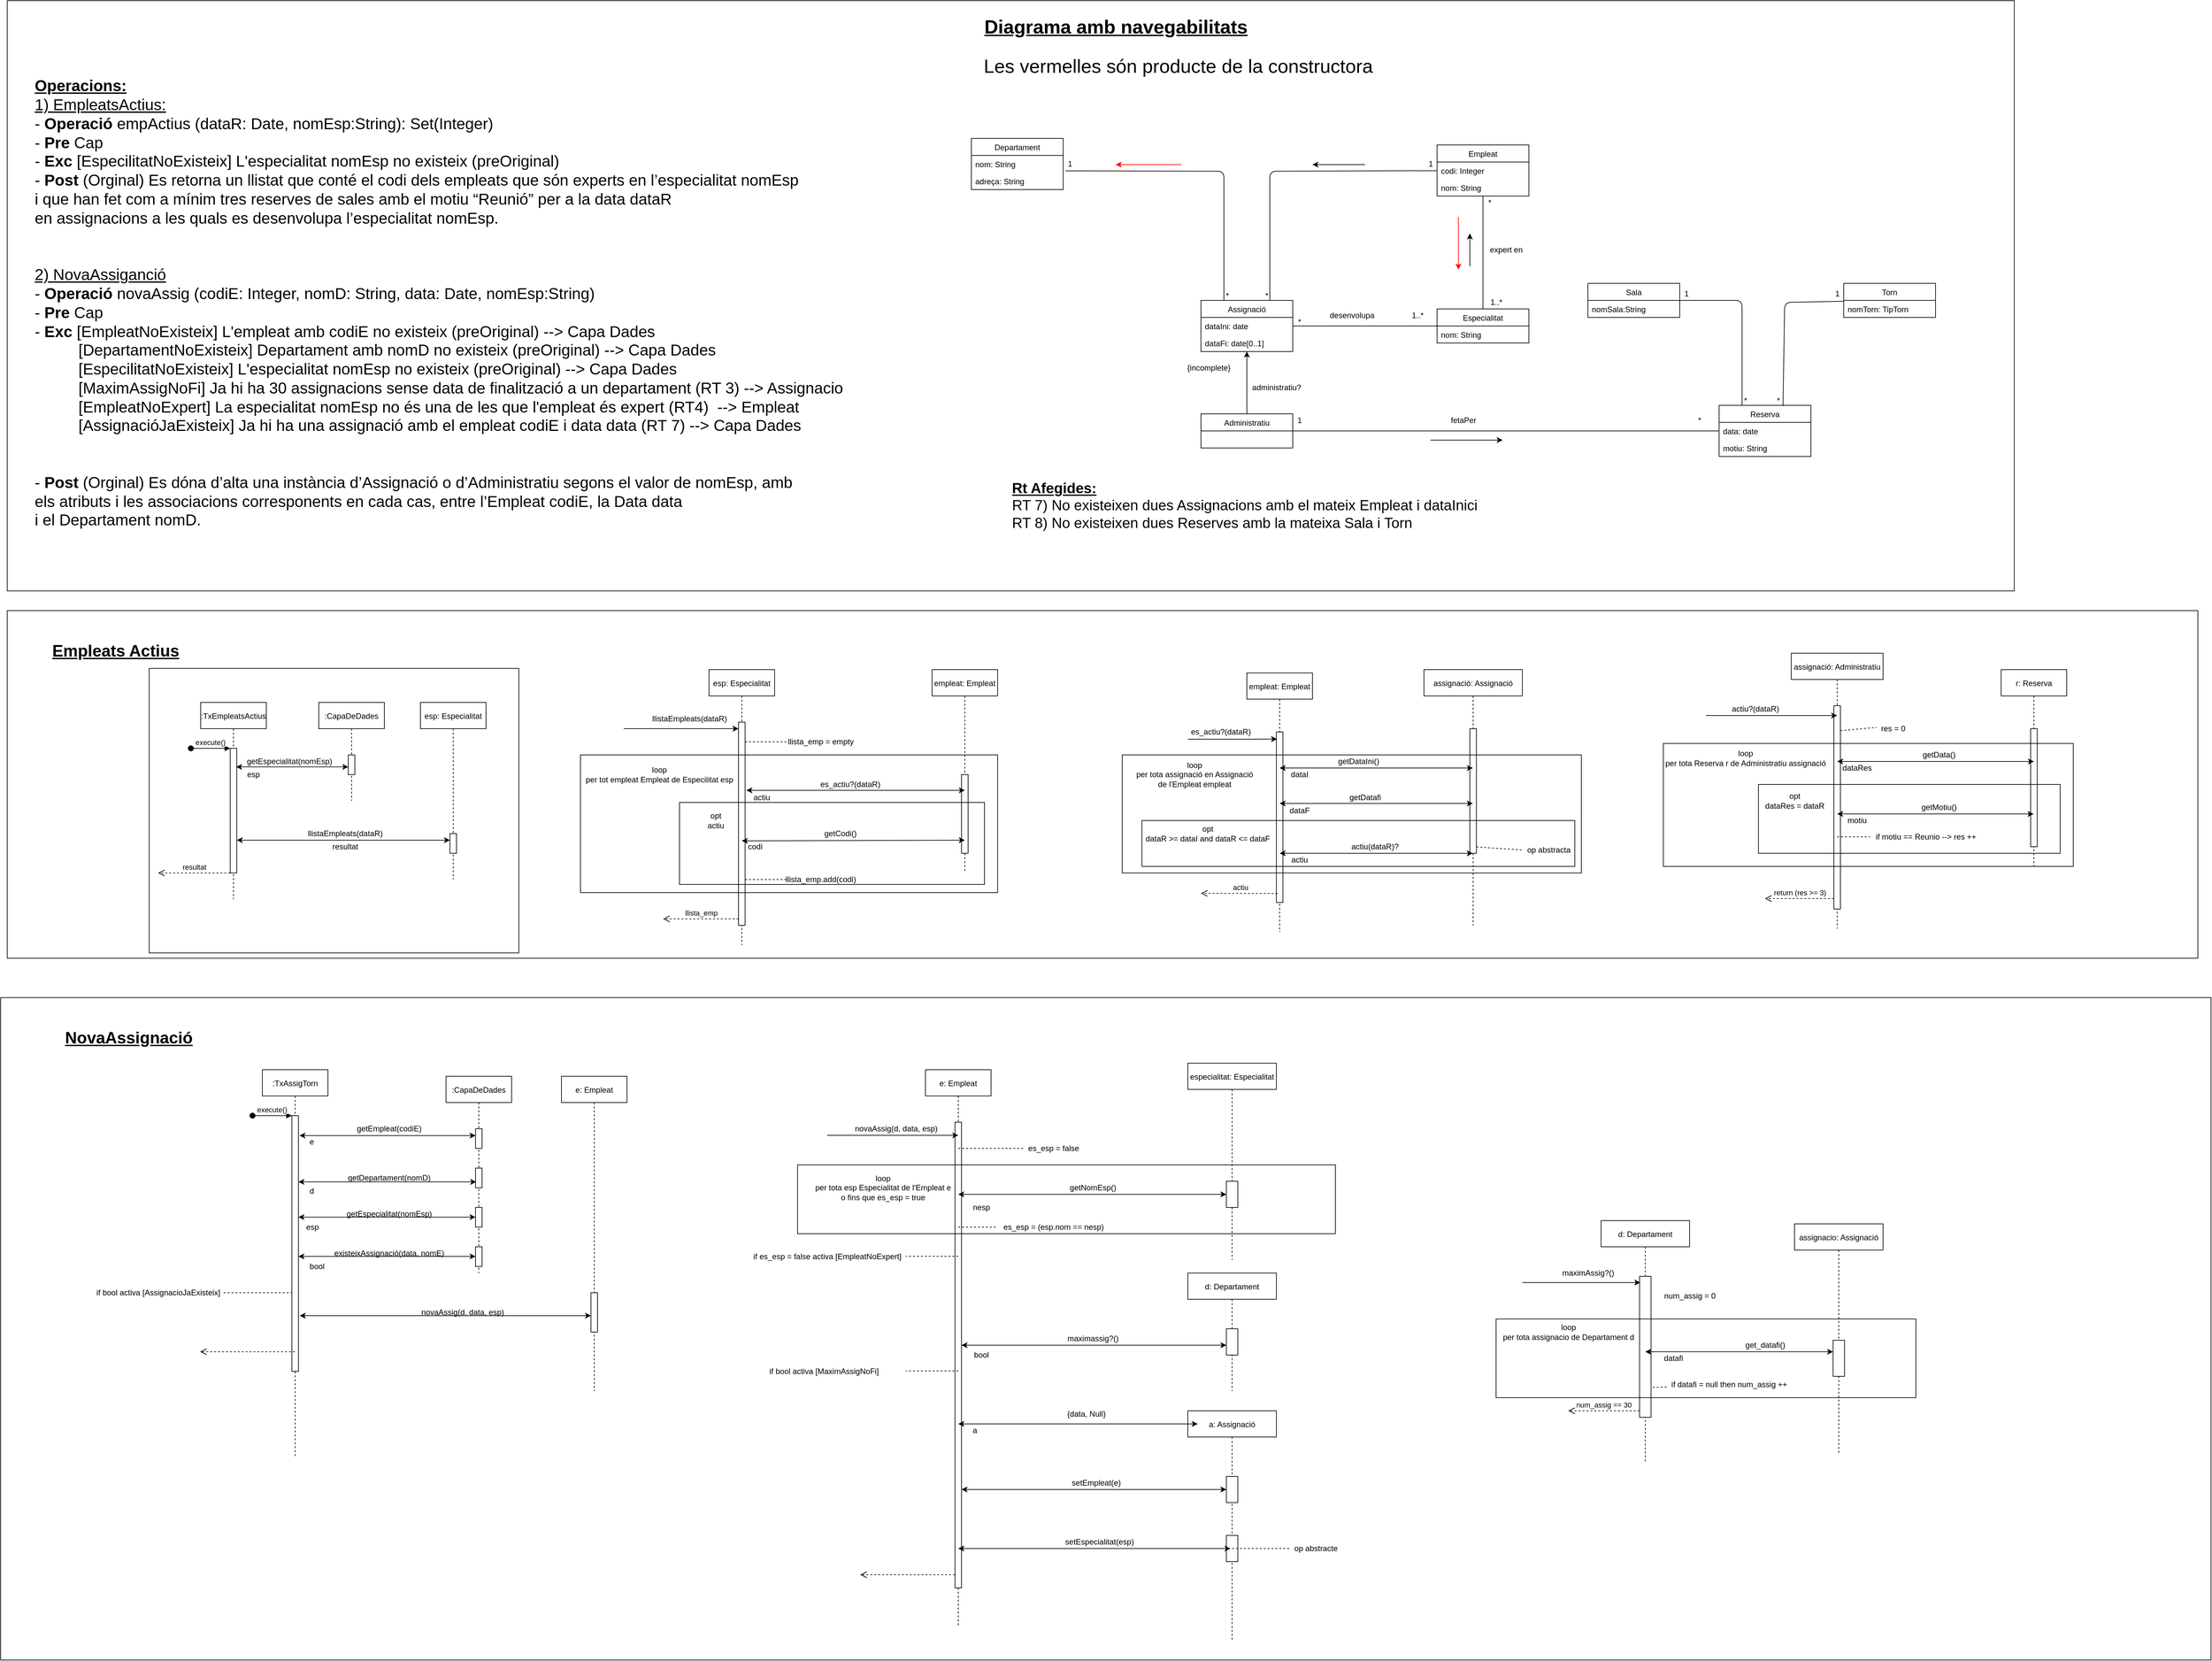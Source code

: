 <mxfile version="14.7.1" type="google"><diagram id="kgpKYQtTHZ0yAKxKKP6v" name="Page-1"><mxGraphModel dx="6584" dy="3756" grid="1" gridSize="10" guides="1" tooltips="1" connect="1" arrows="1" fold="1" page="1" pageScale="1" pageWidth="4681" pageHeight="3300" math="0" shadow="0"><root><mxCell id="0"/><mxCell id="1" parent="0"/><mxCell id="-_u2yDyFrJ5BPDTuCEfh-5" value="Departament" style="swimlane;fontStyle=0;childLayout=stackLayout;horizontal=1;startSize=26;fillColor=none;horizontalStack=0;resizeParent=1;resizeParentMax=0;resizeLast=0;collapsible=1;marginBottom=0;" parent="1" vertex="1"><mxGeometry x="2350" y="1090" width="140" height="78" as="geometry"/></mxCell><mxCell id="-_u2yDyFrJ5BPDTuCEfh-6" value="nom: String" style="text;strokeColor=none;fillColor=none;align=left;verticalAlign=top;spacingLeft=4;spacingRight=4;overflow=hidden;rotatable=0;points=[[0,0.5],[1,0.5]];portConstraint=eastwest;" parent="-_u2yDyFrJ5BPDTuCEfh-5" vertex="1"><mxGeometry y="26" width="140" height="26" as="geometry"/></mxCell><mxCell id="-_u2yDyFrJ5BPDTuCEfh-7" value="adreça: String" style="text;strokeColor=none;fillColor=none;align=left;verticalAlign=top;spacingLeft=4;spacingRight=4;overflow=hidden;rotatable=0;points=[[0,0.5],[1,0.5]];portConstraint=eastwest;" parent="-_u2yDyFrJ5BPDTuCEfh-5" vertex="1"><mxGeometry y="52" width="140" height="26" as="geometry"/></mxCell><mxCell id="-_u2yDyFrJ5BPDTuCEfh-9" value="Empleat" style="swimlane;fontStyle=0;childLayout=stackLayout;horizontal=1;startSize=26;fillColor=none;horizontalStack=0;resizeParent=1;resizeParentMax=0;resizeLast=0;collapsible=1;marginBottom=0;" parent="1" vertex="1"><mxGeometry x="3060" y="1100" width="140" height="78" as="geometry"/></mxCell><mxCell id="-_u2yDyFrJ5BPDTuCEfh-10" value="codi: Integer" style="text;strokeColor=none;fillColor=none;align=left;verticalAlign=top;spacingLeft=4;spacingRight=4;overflow=hidden;rotatable=0;points=[[0,0.5],[1,0.5]];portConstraint=eastwest;" parent="-_u2yDyFrJ5BPDTuCEfh-9" vertex="1"><mxGeometry y="26" width="140" height="26" as="geometry"/></mxCell><mxCell id="-_u2yDyFrJ5BPDTuCEfh-11" value="nom: String" style="text;strokeColor=none;fillColor=none;align=left;verticalAlign=top;spacingLeft=4;spacingRight=4;overflow=hidden;rotatable=0;points=[[0,0.5],[1,0.5]];portConstraint=eastwest;" parent="-_u2yDyFrJ5BPDTuCEfh-9" vertex="1"><mxGeometry y="52" width="140" height="26" as="geometry"/></mxCell><mxCell id="-_u2yDyFrJ5BPDTuCEfh-13" value="Assignació" style="swimlane;fontStyle=0;childLayout=stackLayout;horizontal=1;startSize=26;fillColor=none;horizontalStack=0;resizeParent=1;resizeParentMax=0;resizeLast=0;collapsible=1;marginBottom=0;" parent="1" vertex="1"><mxGeometry x="2700" y="1337" width="140" height="78" as="geometry"/></mxCell><mxCell id="-_u2yDyFrJ5BPDTuCEfh-14" value="dataIni: date" style="text;strokeColor=none;fillColor=none;align=left;verticalAlign=top;spacingLeft=4;spacingRight=4;overflow=hidden;rotatable=0;points=[[0,0.5],[1,0.5]];portConstraint=eastwest;" parent="-_u2yDyFrJ5BPDTuCEfh-13" vertex="1"><mxGeometry y="26" width="140" height="26" as="geometry"/></mxCell><mxCell id="-_u2yDyFrJ5BPDTuCEfh-15" value="dataFi: date[0..1]" style="text;strokeColor=none;fillColor=none;align=left;verticalAlign=top;spacingLeft=4;spacingRight=4;overflow=hidden;rotatable=0;points=[[0,0.5],[1,0.5]];portConstraint=eastwest;" parent="-_u2yDyFrJ5BPDTuCEfh-13" vertex="1"><mxGeometry y="52" width="140" height="26" as="geometry"/></mxCell><mxCell id="-_u2yDyFrJ5BPDTuCEfh-17" value="" style="endArrow=none;html=1;exitX=0.75;exitY=0;exitDx=0;exitDy=0;" parent="1" source="-_u2yDyFrJ5BPDTuCEfh-13" target="-_u2yDyFrJ5BPDTuCEfh-9" edge="1"><mxGeometry width="50" height="50" relative="1" as="geometry"><mxPoint x="2740" y="1230" as="sourcePoint"/><mxPoint x="2790" y="1180" as="targetPoint"/><Array as="points"><mxPoint x="2805" y="1140"/></Array></mxGeometry></mxCell><mxCell id="-_u2yDyFrJ5BPDTuCEfh-18" value="" style="endArrow=none;html=1;exitX=0.25;exitY=0;exitDx=0;exitDy=0;entryX=1.024;entryY=0.904;entryDx=0;entryDy=0;entryPerimeter=0;" parent="1" source="-_u2yDyFrJ5BPDTuCEfh-13" target="-_u2yDyFrJ5BPDTuCEfh-6" edge="1"><mxGeometry width="50" height="50" relative="1" as="geometry"><mxPoint x="2740" y="1230" as="sourcePoint"/><mxPoint x="2790" y="1180" as="targetPoint"/><Array as="points"><mxPoint x="2735" y="1140"/></Array></mxGeometry></mxCell><mxCell id="-_u2yDyFrJ5BPDTuCEfh-19" value="1" style="text;html=1;align=center;verticalAlign=middle;resizable=0;points=[];autosize=1;strokeColor=none;" parent="1" vertex="1"><mxGeometry x="2490" y="1119" width="20" height="20" as="geometry"/></mxCell><mxCell id="-_u2yDyFrJ5BPDTuCEfh-20" value="*" style="text;html=1;align=center;verticalAlign=middle;resizable=0;points=[];autosize=1;strokeColor=none;" parent="1" vertex="1"><mxGeometry x="2730" y="1320" width="20" height="20" as="geometry"/></mxCell><mxCell id="-_u2yDyFrJ5BPDTuCEfh-21" value="1" style="text;html=1;align=center;verticalAlign=middle;resizable=0;points=[];autosize=1;strokeColor=none;" parent="1" vertex="1"><mxGeometry x="3040" y="1119" width="20" height="20" as="geometry"/></mxCell><mxCell id="-_u2yDyFrJ5BPDTuCEfh-22" value="*" style="text;html=1;align=center;verticalAlign=middle;resizable=0;points=[];autosize=1;strokeColor=none;" parent="1" vertex="1"><mxGeometry x="2790" y="1320" width="20" height="20" as="geometry"/></mxCell><mxCell id="-_u2yDyFrJ5BPDTuCEfh-23" value="Especialitat" style="swimlane;fontStyle=0;childLayout=stackLayout;horizontal=1;startSize=26;fillColor=none;horizontalStack=0;resizeParent=1;resizeParentMax=0;resizeLast=0;collapsible=1;marginBottom=0;" parent="1" vertex="1"><mxGeometry x="3060" y="1350" width="140" height="52" as="geometry"/></mxCell><mxCell id="-_u2yDyFrJ5BPDTuCEfh-24" value="nom: String" style="text;strokeColor=none;fillColor=none;align=left;verticalAlign=top;spacingLeft=4;spacingRight=4;overflow=hidden;rotatable=0;points=[[0,0.5],[1,0.5]];portConstraint=eastwest;" parent="-_u2yDyFrJ5BPDTuCEfh-23" vertex="1"><mxGeometry y="26" width="140" height="26" as="geometry"/></mxCell><mxCell id="-_u2yDyFrJ5BPDTuCEfh-27" value="" style="endArrow=none;html=1;" parent="1" source="-_u2yDyFrJ5BPDTuCEfh-23" target="-_u2yDyFrJ5BPDTuCEfh-9" edge="1"><mxGeometry width="50" height="50" relative="1" as="geometry"><mxPoint x="2960" y="1300" as="sourcePoint"/><mxPoint x="3010" y="1250" as="targetPoint"/></mxGeometry></mxCell><mxCell id="-_u2yDyFrJ5BPDTuCEfh-28" value="*" style="text;html=1;align=center;verticalAlign=middle;resizable=0;points=[];autosize=1;strokeColor=none;" parent="1" vertex="1"><mxGeometry x="3130" y="1178" width="20" height="20" as="geometry"/></mxCell><mxCell id="-_u2yDyFrJ5BPDTuCEfh-29" value="expert en" style="text;html=1;align=center;verticalAlign=middle;resizable=0;points=[];autosize=1;strokeColor=none;" parent="1" vertex="1"><mxGeometry x="3130" y="1250" width="70" height="20" as="geometry"/></mxCell><mxCell id="-_u2yDyFrJ5BPDTuCEfh-30" value="1..*" style="text;html=1;align=center;verticalAlign=middle;resizable=0;points=[];autosize=1;strokeColor=none;" parent="1" vertex="1"><mxGeometry x="3135" y="1330" width="30" height="20" as="geometry"/></mxCell><mxCell id="-_u2yDyFrJ5BPDTuCEfh-32" value="" style="endArrow=none;html=1;" parent="1" source="-_u2yDyFrJ5BPDTuCEfh-13" target="-_u2yDyFrJ5BPDTuCEfh-23" edge="1"><mxGeometry width="50" height="50" relative="1" as="geometry"><mxPoint x="2910" y="1280" as="sourcePoint"/><mxPoint x="2960" y="1230" as="targetPoint"/></mxGeometry></mxCell><mxCell id="-_u2yDyFrJ5BPDTuCEfh-33" value="1..*" style="text;html=1;align=center;verticalAlign=middle;resizable=0;points=[];autosize=1;strokeColor=none;" parent="1" vertex="1"><mxGeometry x="3015" y="1350" width="30" height="20" as="geometry"/></mxCell><mxCell id="-_u2yDyFrJ5BPDTuCEfh-34" value="*" style="text;html=1;align=center;verticalAlign=middle;resizable=0;points=[];autosize=1;strokeColor=none;" parent="1" vertex="1"><mxGeometry x="2840" y="1360" width="20" height="20" as="geometry"/></mxCell><mxCell id="-_u2yDyFrJ5BPDTuCEfh-35" value="desenvolupa" style="text;html=1;align=center;verticalAlign=middle;resizable=0;points=[];autosize=1;strokeColor=none;" parent="1" vertex="1"><mxGeometry x="2890" y="1350" width="80" height="20" as="geometry"/></mxCell><mxCell id="-_u2yDyFrJ5BPDTuCEfh-36" value="" style="endArrow=classic;html=1;exitX=0.5;exitY=0;exitDx=0;exitDy=0;" parent="1" source="-_u2yDyFrJ5BPDTuCEfh-37" target="-_u2yDyFrJ5BPDTuCEfh-13" edge="1"><mxGeometry width="50" height="50" relative="1" as="geometry"><mxPoint x="2770" y="1490" as="sourcePoint"/><mxPoint x="2820" y="1440" as="targetPoint"/></mxGeometry></mxCell><mxCell id="-_u2yDyFrJ5BPDTuCEfh-37" value="Administratiu" style="swimlane;fontStyle=0;childLayout=stackLayout;horizontal=1;startSize=26;fillColor=none;horizontalStack=0;resizeParent=1;resizeParentMax=0;resizeLast=0;collapsible=1;marginBottom=0;" parent="1" vertex="1"><mxGeometry x="2700" y="1510" width="140" height="52" as="geometry"/></mxCell><mxCell id="-_u2yDyFrJ5BPDTuCEfh-41" value="&amp;nbsp;{incomplete}" style="text;html=1;align=center;verticalAlign=middle;resizable=0;points=[];autosize=1;strokeColor=none;" parent="1" vertex="1"><mxGeometry x="2670" y="1430" width="80" height="20" as="geometry"/></mxCell><mxCell id="-_u2yDyFrJ5BPDTuCEfh-42" value="administratiu?" style="text;html=1;align=center;verticalAlign=middle;resizable=0;points=[];autosize=1;strokeColor=none;" parent="1" vertex="1"><mxGeometry x="2770" y="1460" width="90" height="20" as="geometry"/></mxCell><mxCell id="-_u2yDyFrJ5BPDTuCEfh-43" value="" style="endArrow=none;html=1;" parent="1" source="-_u2yDyFrJ5BPDTuCEfh-37" target="-_u2yDyFrJ5BPDTuCEfh-44" edge="1"><mxGeometry width="50" height="50" relative="1" as="geometry"><mxPoint x="2975" y="1562" as="sourcePoint"/><mxPoint x="3510" y="1536" as="targetPoint"/></mxGeometry></mxCell><mxCell id="-_u2yDyFrJ5BPDTuCEfh-44" value="Reserva" style="swimlane;fontStyle=0;childLayout=stackLayout;horizontal=1;startSize=26;fillColor=none;horizontalStack=0;resizeParent=1;resizeParentMax=0;resizeLast=0;collapsible=1;marginBottom=0;" parent="1" vertex="1"><mxGeometry x="3490" y="1497" width="140" height="78" as="geometry"/></mxCell><mxCell id="-_u2yDyFrJ5BPDTuCEfh-45" value="data: date" style="text;strokeColor=none;fillColor=none;align=left;verticalAlign=top;spacingLeft=4;spacingRight=4;overflow=hidden;rotatable=0;points=[[0,0.5],[1,0.5]];portConstraint=eastwest;" parent="-_u2yDyFrJ5BPDTuCEfh-44" vertex="1"><mxGeometry y="26" width="140" height="26" as="geometry"/></mxCell><mxCell id="-_u2yDyFrJ5BPDTuCEfh-46" value="motiu: String" style="text;strokeColor=none;fillColor=none;align=left;verticalAlign=top;spacingLeft=4;spacingRight=4;overflow=hidden;rotatable=0;points=[[0,0.5],[1,0.5]];portConstraint=eastwest;" parent="-_u2yDyFrJ5BPDTuCEfh-44" vertex="1"><mxGeometry y="52" width="140" height="26" as="geometry"/></mxCell><mxCell id="-_u2yDyFrJ5BPDTuCEfh-52" value="Sala" style="swimlane;fontStyle=0;childLayout=stackLayout;horizontal=1;startSize=26;fillColor=none;horizontalStack=0;resizeParent=1;resizeParentMax=0;resizeLast=0;collapsible=1;marginBottom=0;" parent="1" vertex="1"><mxGeometry x="3290" y="1311" width="140" height="52" as="geometry"/></mxCell><mxCell id="-_u2yDyFrJ5BPDTuCEfh-53" value="nomSala:String" style="text;strokeColor=none;fillColor=none;align=left;verticalAlign=top;spacingLeft=4;spacingRight=4;overflow=hidden;rotatable=0;points=[[0,0.5],[1,0.5]];portConstraint=eastwest;" parent="-_u2yDyFrJ5BPDTuCEfh-52" vertex="1"><mxGeometry y="26" width="140" height="26" as="geometry"/></mxCell><mxCell id="-_u2yDyFrJ5BPDTuCEfh-56" value="Torn" style="swimlane;fontStyle=0;childLayout=stackLayout;horizontal=1;startSize=26;fillColor=none;horizontalStack=0;resizeParent=1;resizeParentMax=0;resizeLast=0;collapsible=1;marginBottom=0;" parent="1" vertex="1"><mxGeometry x="3680" y="1311" width="140" height="52" as="geometry"/></mxCell><mxCell id="-_u2yDyFrJ5BPDTuCEfh-57" value="nomTorn: TipTorn" style="text;strokeColor=none;fillColor=none;align=left;verticalAlign=top;spacingLeft=4;spacingRight=4;overflow=hidden;rotatable=0;points=[[0,0.5],[1,0.5]];portConstraint=eastwest;" parent="-_u2yDyFrJ5BPDTuCEfh-56" vertex="1"><mxGeometry y="26" width="140" height="26" as="geometry"/></mxCell><mxCell id="-_u2yDyFrJ5BPDTuCEfh-60" value="" style="endArrow=none;html=1;exitX=0.25;exitY=0;exitDx=0;exitDy=0;" parent="1" source="-_u2yDyFrJ5BPDTuCEfh-44" target="-_u2yDyFrJ5BPDTuCEfh-52" edge="1"><mxGeometry width="50" height="50" relative="1" as="geometry"><mxPoint x="3340" y="1610" as="sourcePoint"/><mxPoint x="3390" y="1560" as="targetPoint"/><Array as="points"><mxPoint x="3525" y="1337"/></Array></mxGeometry></mxCell><mxCell id="-_u2yDyFrJ5BPDTuCEfh-61" value="" style="endArrow=none;html=1;exitX=0.696;exitY=0.011;exitDx=0;exitDy=0;exitPerimeter=0;" parent="1" source="-_u2yDyFrJ5BPDTuCEfh-44" target="-_u2yDyFrJ5BPDTuCEfh-56" edge="1"><mxGeometry width="50" height="50" relative="1" as="geometry"><mxPoint x="3535" y="1507" as="sourcePoint"/><mxPoint x="3450" y="1347" as="targetPoint"/><Array as="points"><mxPoint x="3590" y="1340"/></Array></mxGeometry></mxCell><mxCell id="-_u2yDyFrJ5BPDTuCEfh-62" value="*" style="text;html=1;align=center;verticalAlign=middle;resizable=0;points=[];autosize=1;strokeColor=none;" parent="1" vertex="1"><mxGeometry x="3520" y="1480" width="20" height="20" as="geometry"/></mxCell><mxCell id="-_u2yDyFrJ5BPDTuCEfh-63" value="*" style="text;html=1;align=center;verticalAlign=middle;resizable=0;points=[];autosize=1;strokeColor=none;" parent="1" vertex="1"><mxGeometry x="3570" y="1480" width="20" height="20" as="geometry"/></mxCell><mxCell id="-_u2yDyFrJ5BPDTuCEfh-64" value="1" style="text;html=1;align=center;verticalAlign=middle;resizable=0;points=[];autosize=1;strokeColor=none;" parent="1" vertex="1"><mxGeometry x="3430" y="1317" width="20" height="20" as="geometry"/></mxCell><mxCell id="-_u2yDyFrJ5BPDTuCEfh-65" value="1" style="text;html=1;align=center;verticalAlign=middle;resizable=0;points=[];autosize=1;strokeColor=none;" parent="1" vertex="1"><mxGeometry x="3660" y="1317" width="20" height="20" as="geometry"/></mxCell><mxCell id="-_u2yDyFrJ5BPDTuCEfh-66" value="&lt;div style=&quot;font-size: 22px&quot;&gt;&lt;b style=&quot;font-size: 22px&quot;&gt;&lt;u style=&quot;font-size: 22px&quot;&gt;Rt Afegides:&lt;/u&gt;&lt;/b&gt;&lt;/div&gt;&lt;div style=&quot;font-size: 22px&quot;&gt;&lt;span style=&quot;font-size: 22px&quot;&gt;&lt;span style=&quot;font-size: 22px&quot;&gt;RT 7) No existeixen dues Assignacions amb el mateix Empleat i dataInici&lt;br&gt;&lt;/span&gt;&lt;/span&gt;&lt;/div&gt;&lt;div style=&quot;font-size: 22px&quot;&gt;RT 8) No existeixen dues Reserves amb la mateixa Sala i Torn&lt;br&gt;&lt;span style=&quot;font-size: 22px&quot;&gt;&lt;span style=&quot;font-size: 22px&quot;&gt;&lt;/span&gt;&lt;/span&gt;&lt;b style=&quot;font-size: 22px&quot;&gt;&lt;span style=&quot;font-size: 22px&quot;&gt;&lt;/span&gt;&lt;/b&gt;&lt;/div&gt;" style="text;html=1;align=left;verticalAlign=middle;resizable=0;points=[];autosize=1;strokeColor=none;fontSize=22;" parent="1" vertex="1"><mxGeometry x="2410" y="1610" width="720" height="80" as="geometry"/></mxCell><mxCell id="-_u2yDyFrJ5BPDTuCEfh-67" value="&lt;div style=&quot;font-size: 24px;&quot;&gt;&lt;u style=&quot;font-size: 24px;&quot;&gt;&lt;b style=&quot;font-size: 24px;&quot;&gt;Operacions:&lt;/b&gt;&lt;/u&gt;&lt;/div&gt;&lt;div style=&quot;font-size: 24px;&quot;&gt;&lt;u style=&quot;font-size: 24px;&quot;&gt;1) EmpleatsActius: &lt;br style=&quot;font-size: 24px;&quot;&gt;&lt;/u&gt;&lt;/div&gt;&lt;div style=&quot;font-size: 24px;&quot;&gt;- &lt;b style=&quot;font-size: 24px;&quot;&gt;Operació&lt;/b&gt; empActius (dataR: Date, nomEsp:String): Set(Integer)&lt;br style=&quot;font-size: 24px;&quot;&gt;&lt;/div&gt;&lt;div style=&quot;font-size: 24px;&quot;&gt;- &lt;b style=&quot;font-size: 24px;&quot;&gt;Pre&lt;/b&gt; Cap&lt;/div&gt;&lt;div style=&quot;font-size: 24px;&quot;&gt;- &lt;b style=&quot;font-size: 24px;&quot;&gt;Exc &lt;/b&gt;[EspecilitatNoExisteix] L'especialitat nomEsp no existeix (preOriginal)&lt;/div&gt;&lt;div style=&quot;font-size: 24px;&quot;&gt;- &lt;b style=&quot;font-size: 24px;&quot;&gt;Post&lt;/b&gt; (Orginal)&lt;b style=&quot;font-size: 24px;&quot;&gt; &lt;/b&gt;Es retorna un llistat que conté el codi dels empleats que són experts en l’especialitat nomEsp&lt;br style=&quot;font-size: 24px;&quot;&gt;i que han fet com a mínim tres reserves de sales amb el motiu “Reunió” per a la data dataR&lt;br style=&quot;font-size: 24px;&quot;&gt;en assignacions a les quals es desenvolupa l’especialitat nomEsp.&lt;br style=&quot;font-size: 24px;&quot;&gt;&lt;br style=&quot;font-size: 24px;&quot;&gt;&lt;/div&gt;&lt;div style=&quot;font-size: 24px;&quot;&gt;&lt;br style=&quot;font-size: 24px;&quot;&gt;&lt;/div&gt;&lt;div style=&quot;font-size: 24px;&quot;&gt;&lt;div style=&quot;font-size: 24px;&quot;&gt;&lt;u style=&quot;font-size: 24px;&quot;&gt;2) NovaAssiganció &lt;br style=&quot;font-size: 24px;&quot;&gt;&lt;/u&gt;&lt;/div&gt;&lt;div style=&quot;font-size: 24px;&quot;&gt;- &lt;b style=&quot;font-size: 24px;&quot;&gt;Operació&lt;/b&gt; novaAssig (codiE: Integer, nomD: String, data: Date, nomEsp:String)&lt;br style=&quot;font-size: 24px;&quot;&gt;&lt;/div&gt;&lt;div style=&quot;font-size: 24px;&quot;&gt;- &lt;b style=&quot;font-size: 24px;&quot;&gt;Pre&lt;/b&gt; Cap&lt;/div&gt;&lt;div style=&quot;font-size: 24px;&quot;&gt;- &lt;b style=&quot;font-size: 24px;&quot;&gt;Exc&lt;/b&gt; [EmpleatNoExisteix] L'empleat amb codiE no existeix (preOriginal) --&amp;gt; Capa Dades&lt;br style=&quot;font-size: 24px;&quot;&gt;&lt;/div&gt;&lt;div style=&quot;font-size: 24px;&quot;&gt;&amp;nbsp;&amp;nbsp;&amp;nbsp;&amp;nbsp;&amp;nbsp;&amp;nbsp;&amp;nbsp;&amp;nbsp;&amp;nbsp; [DepartamentNoExisteix] Departament amb nomD no existeix (preOriginal) --&amp;gt; Capa Dades&lt;br style=&quot;font-size: 24px;&quot;&gt;&lt;/div&gt;&lt;div style=&quot;font-size: 24px;&quot;&gt;&amp;nbsp;&amp;nbsp;&amp;nbsp;&amp;nbsp;&amp;nbsp;&amp;nbsp;&amp;nbsp;&amp;nbsp;&amp;nbsp; [EspecilitatNoExisteix] L'especialitat nomEsp no existeix (preOriginal) --&amp;gt; Capa Dades&lt;br style=&quot;font-size: 24px;&quot;&gt;&lt;/div&gt;&lt;/div&gt;&lt;div style=&quot;font-size: 24px;&quot;&gt;&amp;nbsp;&amp;nbsp;&amp;nbsp;&amp;nbsp;&amp;nbsp;&amp;nbsp;&amp;nbsp;&amp;nbsp;&amp;nbsp; [MaximAssigNoFi] Ja hi ha 30 assignacions sense data de finalització a un departament (RT 3) --&amp;gt; Assignacio&lt;/div&gt;&lt;div style=&quot;font-size: 24px;&quot;&gt;&amp;nbsp;&amp;nbsp;&amp;nbsp;&amp;nbsp;&amp;nbsp;&amp;nbsp;&amp;nbsp;&amp;nbsp;&amp;nbsp; [EmpleatNoExpert] La especialitat nomEsp no és una de les que l'empleat és expert (RT4)&amp;nbsp; --&amp;gt; Empleat&lt;/div&gt;&lt;div style=&quot;font-size: 24px;&quot;&gt;&amp;nbsp;&amp;nbsp;&amp;nbsp;&amp;nbsp;&amp;nbsp;&amp;nbsp;&amp;nbsp;&amp;nbsp;&amp;nbsp; [AssignacióJaExisteix] Ja hi ha una assignació amb el empleat codiE i data data (RT 7) --&amp;gt; Capa Dades&lt;br style=&quot;font-size: 24px;&quot;&gt;&lt;/div&gt;&lt;div style=&quot;font-size: 24px;&quot;&gt;&amp;nbsp;&amp;nbsp;&amp;nbsp;&amp;nbsp;&amp;nbsp;&amp;nbsp;&amp;nbsp; &lt;br style=&quot;font-size: 24px;&quot;&gt;&lt;div style=&quot;font-size: 24px;&quot;&gt;&amp;nbsp;&amp;nbsp;&amp;nbsp;&amp;nbsp;&amp;nbsp;&amp;nbsp; &lt;br style=&quot;font-size: 24px;&quot;&gt;&lt;/div&gt;&lt;div style=&quot;font-size: 24px;&quot;&gt;- &lt;b style=&quot;font-size: 24px;&quot;&gt;Post&lt;/b&gt; (Orginal)&lt;b style=&quot;font-size: 24px;&quot;&gt; &lt;/b&gt;Es dóna d’alta una instància d’Assignació o d’Administratiu segons el valor de nomEsp, amb&lt;br style=&quot;font-size: 24px;&quot;&gt;els atributs i les associacions corresponents en cada cas, entre l’Empleat codiE, la Data data&lt;br style=&quot;font-size: 24px;&quot;&gt;i el Departament nomD.&lt;b style=&quot;font-size: 24px;&quot;&gt; &lt;br style=&quot;font-size: 24px;&quot;&gt;&lt;br style=&quot;font-size: 24px;&quot;&gt;&lt;/b&gt;&lt;/div&gt;&lt;/div&gt;&lt;div style=&quot;font-size: 24px;&quot;&gt;&amp;nbsp;&amp;nbsp;&amp;nbsp; &lt;br style=&quot;font-size: 24px;&quot;&gt;&lt;/div&gt;" style="text;html=1;align=left;verticalAlign=middle;resizable=0;points=[];autosize=1;strokeColor=none;fontSize=24;" parent="1" vertex="1"><mxGeometry x="920" y="990" width="1250" height="760" as="geometry"/></mxCell><mxCell id="g_lGNd4T38c98wHLNUE0-1" value="1" style="text;html=1;align=center;verticalAlign=middle;resizable=0;points=[];autosize=1;strokeColor=none;" parent="1" vertex="1"><mxGeometry x="2840" y="1510" width="20" height="20" as="geometry"/></mxCell><mxCell id="g_lGNd4T38c98wHLNUE0-2" value="fetaPer" style="text;html=1;align=center;verticalAlign=middle;resizable=0;points=[];autosize=1;strokeColor=none;" parent="1" vertex="1"><mxGeometry x="3075" y="1510" width="50" height="20" as="geometry"/></mxCell><mxCell id="g_lGNd4T38c98wHLNUE0-3" value="*" style="text;html=1;align=center;verticalAlign=middle;resizable=0;points=[];autosize=1;strokeColor=none;" parent="1" vertex="1"><mxGeometry x="3450" y="1510" width="20" height="20" as="geometry"/></mxCell><mxCell id="g_lGNd4T38c98wHLNUE0-4" value=":TxEmpleatsActius" style="shape=umlLifeline;perimeter=lifelinePerimeter;container=1;collapsible=0;recursiveResize=0;rounded=0;shadow=0;strokeWidth=1;" parent="1" vertex="1"><mxGeometry x="1175" y="1950" width="100" height="300" as="geometry"/></mxCell><mxCell id="g_lGNd4T38c98wHLNUE0-5" value="" style="points=[];perimeter=orthogonalPerimeter;rounded=0;shadow=0;strokeWidth=1;" parent="g_lGNd4T38c98wHLNUE0-4" vertex="1"><mxGeometry x="45" y="70" width="10" height="190" as="geometry"/></mxCell><mxCell id="g_lGNd4T38c98wHLNUE0-6" value="execute()" style="verticalAlign=bottom;startArrow=oval;endArrow=block;startSize=8;shadow=0;strokeWidth=1;" parent="g_lGNd4T38c98wHLNUE0-4" target="g_lGNd4T38c98wHLNUE0-5" edge="1"><mxGeometry relative="1" as="geometry"><mxPoint x="-15" y="70" as="sourcePoint"/></mxGeometry></mxCell><mxCell id="g_lGNd4T38c98wHLNUE0-7" value=":CapaDeDades" style="shape=umlLifeline;perimeter=lifelinePerimeter;container=1;collapsible=0;recursiveResize=0;rounded=0;shadow=0;strokeWidth=1;" parent="1" vertex="1"><mxGeometry x="1355" y="1950" width="100" height="150" as="geometry"/></mxCell><mxCell id="g_lGNd4T38c98wHLNUE0-8" value="" style="points=[];perimeter=orthogonalPerimeter;rounded=0;shadow=0;strokeWidth=1;" parent="g_lGNd4T38c98wHLNUE0-7" vertex="1"><mxGeometry x="45" y="80" width="10" height="30" as="geometry"/></mxCell><mxCell id="g_lGNd4T38c98wHLNUE0-9" value="" style="endArrow=classic;startArrow=classic;html=1;exitX=0.9;exitY=0.149;exitDx=0;exitDy=0;exitPerimeter=0;" parent="1" source="g_lGNd4T38c98wHLNUE0-5" target="g_lGNd4T38c98wHLNUE0-8" edge="1"><mxGeometry width="50" height="50" relative="1" as="geometry"><mxPoint x="1570" y="2070" as="sourcePoint"/><mxPoint x="1620" y="2020" as="targetPoint"/></mxGeometry></mxCell><mxCell id="g_lGNd4T38c98wHLNUE0-10" value="getEspecialitat(nomEsp)" style="text;html=1;align=center;verticalAlign=middle;resizable=0;points=[];autosize=1;strokeColor=none;" parent="1" vertex="1"><mxGeometry x="1240" y="2030" width="140" height="20" as="geometry"/></mxCell><mxCell id="g_lGNd4T38c98wHLNUE0-11" value="esp" style="text;html=1;align=center;verticalAlign=middle;resizable=0;points=[];autosize=1;strokeColor=none;" parent="1" vertex="1"><mxGeometry x="1240" y="2050" width="30" height="20" as="geometry"/></mxCell><mxCell id="g_lGNd4T38c98wHLNUE0-12" value="" style="endArrow=classic;startArrow=classic;html=1;" parent="1" target="g_lGNd4T38c98wHLNUE0-17" edge="1"><mxGeometry width="50" height="50" relative="1" as="geometry"><mxPoint x="1230" y="2160" as="sourcePoint"/><mxPoint x="1560" y="2160" as="targetPoint"/></mxGeometry></mxCell><mxCell id="g_lGNd4T38c98wHLNUE0-13" value="llistaEmpleats(dataR)" style="text;html=1;align=center;verticalAlign=middle;resizable=0;points=[];autosize=1;strokeColor=none;" parent="1" vertex="1"><mxGeometry x="1330" y="2140" width="130" height="20" as="geometry"/></mxCell><mxCell id="g_lGNd4T38c98wHLNUE0-14" value="resultat" style="text;html=1;align=center;verticalAlign=middle;resizable=0;points=[];autosize=1;strokeColor=none;" parent="1" vertex="1"><mxGeometry x="1370" y="2160" width="50" height="20" as="geometry"/></mxCell><mxCell id="g_lGNd4T38c98wHLNUE0-15" value="resultat" style="html=1;verticalAlign=bottom;endArrow=open;dashed=1;endSize=8;" parent="1" source="g_lGNd4T38c98wHLNUE0-5" edge="1"><mxGeometry relative="1" as="geometry"><mxPoint x="1140" y="2230" as="sourcePoint"/><mxPoint x="1110" y="2210" as="targetPoint"/></mxGeometry></mxCell><mxCell id="g_lGNd4T38c98wHLNUE0-16" value="esp: Especialitat" style="shape=umlLifeline;perimeter=lifelinePerimeter;container=1;collapsible=0;recursiveResize=0;rounded=0;shadow=0;strokeWidth=1;" parent="1" vertex="1"><mxGeometry x="1510" y="1950" width="100" height="270" as="geometry"/></mxCell><mxCell id="g_lGNd4T38c98wHLNUE0-17" value="" style="points=[];perimeter=orthogonalPerimeter;rounded=0;shadow=0;strokeWidth=1;" parent="g_lGNd4T38c98wHLNUE0-16" vertex="1"><mxGeometry x="45" y="200" width="10" height="30" as="geometry"/></mxCell><mxCell id="g_lGNd4T38c98wHLNUE0-18" value="" style="endArrow=classic;html=1;" parent="1" edge="1"><mxGeometry width="50" height="50" relative="1" as="geometry"><mxPoint x="3110" y="1285" as="sourcePoint"/><mxPoint x="3110" y="1235" as="targetPoint"/></mxGeometry></mxCell><mxCell id="g_lGNd4T38c98wHLNUE0-19" value="" style="endArrow=classic;html=1;" parent="1" edge="1"><mxGeometry width="50" height="50" relative="1" as="geometry"><mxPoint x="2950" y="1130" as="sourcePoint"/><mxPoint x="2870" y="1130" as="targetPoint"/></mxGeometry></mxCell><mxCell id="g_lGNd4T38c98wHLNUE0-20" value="" style="endArrow=classic;html=1;" parent="1" edge="1"><mxGeometry width="50" height="50" relative="1" as="geometry"><mxPoint x="3050" y="1550" as="sourcePoint"/><mxPoint x="3160" y="1550" as="targetPoint"/></mxGeometry></mxCell><mxCell id="g_lGNd4T38c98wHLNUE0-21" value="esp: Especialitat" style="shape=umlLifeline;perimeter=lifelinePerimeter;container=1;collapsible=0;recursiveResize=0;rounded=0;shadow=0;strokeWidth=1;" parent="1" vertex="1"><mxGeometry x="1950" y="1900" width="100" height="420" as="geometry"/></mxCell><mxCell id="g_lGNd4T38c98wHLNUE0-22" value="" style="points=[];perimeter=orthogonalPerimeter;rounded=0;shadow=0;strokeWidth=1;" parent="g_lGNd4T38c98wHLNUE0-21" vertex="1"><mxGeometry x="45" y="80" width="10" height="310" as="geometry"/></mxCell><mxCell id="g_lGNd4T38c98wHLNUE0-23" value="llistaEmpleats(dataR)" style="text;html=1;align=center;verticalAlign=middle;resizable=0;points=[];autosize=1;strokeColor=none;" parent="1" vertex="1"><mxGeometry x="1855" y="1965" width="130" height="20" as="geometry"/></mxCell><mxCell id="g_lGNd4T38c98wHLNUE0-24" value="" style="endArrow=classic;html=1;" parent="1" target="g_lGNd4T38c98wHLNUE0-22" edge="1"><mxGeometry width="50" height="50" relative="1" as="geometry"><mxPoint x="1820" y="1990" as="sourcePoint"/><mxPoint x="1920" y="2060" as="targetPoint"/></mxGeometry></mxCell><mxCell id="g_lGNd4T38c98wHLNUE0-25" value="empleat: Empleat" style="shape=umlLifeline;perimeter=lifelinePerimeter;container=1;collapsible=0;recursiveResize=0;rounded=0;shadow=0;strokeWidth=1;" parent="1" vertex="1"><mxGeometry x="2290" y="1900" width="100" height="310" as="geometry"/></mxCell><mxCell id="g_lGNd4T38c98wHLNUE0-26" value="" style="points=[];perimeter=orthogonalPerimeter;rounded=0;shadow=0;strokeWidth=1;" parent="g_lGNd4T38c98wHLNUE0-25" vertex="1"><mxGeometry x="45" y="160" width="10" height="120" as="geometry"/></mxCell><mxCell id="g_lGNd4T38c98wHLNUE0-28" value="" style="endArrow=none;dashed=1;html=1;" parent="1" source="g_lGNd4T38c98wHLNUE0-22" edge="1"><mxGeometry width="50" height="50" relative="1" as="geometry"><mxPoint x="2080" y="2030" as="sourcePoint"/><mxPoint x="2070" y="2010" as="targetPoint"/><Array as="points"><mxPoint x="2020" y="2010"/></Array></mxGeometry></mxCell><mxCell id="g_lGNd4T38c98wHLNUE0-29" value="llista_emp = empty" style="text;html=1;align=center;verticalAlign=middle;resizable=0;points=[];autosize=1;strokeColor=none;" parent="1" vertex="1"><mxGeometry x="2060" y="2000" width="120" height="20" as="geometry"/></mxCell><mxCell id="g_lGNd4T38c98wHLNUE0-30" value="&lt;div&gt;loop&lt;/div&gt;&lt;div&gt;per tot empleat Empleat de Especilitat esp&lt;br&gt;&lt;/div&gt;" style="text;html=1;align=center;verticalAlign=middle;resizable=0;points=[];autosize=1;strokeColor=none;" parent="1" vertex="1"><mxGeometry x="1754" y="2045" width="240" height="30" as="geometry"/></mxCell><mxCell id="g_lGNd4T38c98wHLNUE0-32" value="" style="endArrow=classic;startArrow=classic;html=1;" parent="1" edge="1"><mxGeometry width="50" height="50" relative="1" as="geometry"><mxPoint x="2007" y="2084" as="sourcePoint"/><mxPoint x="2340" y="2084" as="targetPoint"/></mxGeometry></mxCell><mxCell id="g_lGNd4T38c98wHLNUE0-33" value="es_actiu?(dataR)" style="text;html=1;align=center;verticalAlign=middle;resizable=0;points=[];autosize=1;strokeColor=none;" parent="1" vertex="1"><mxGeometry x="2110" y="2065" width="110" height="20" as="geometry"/></mxCell><mxCell id="g_lGNd4T38c98wHLNUE0-34" value="actiu" style="text;html=1;align=center;verticalAlign=middle;resizable=0;points=[];autosize=1;strokeColor=none;" parent="1" vertex="1"><mxGeometry x="2010" y="2085" width="40" height="20" as="geometry"/></mxCell><mxCell id="g_lGNd4T38c98wHLNUE0-35" value="&lt;div&gt;opt&lt;/div&gt;&lt;div&gt;actiu&lt;br&gt;&lt;/div&gt;" style="text;html=1;align=center;verticalAlign=middle;resizable=0;points=[];autosize=1;strokeColor=none;" parent="1" vertex="1"><mxGeometry x="1940" y="2115" width="40" height="30" as="geometry"/></mxCell><mxCell id="g_lGNd4T38c98wHLNUE0-36" value="" style="endArrow=classic;startArrow=classic;html=1;" parent="1" edge="1"><mxGeometry width="50" height="50" relative="1" as="geometry"><mxPoint x="2000" y="2161" as="sourcePoint"/><mxPoint x="2340" y="2160" as="targetPoint"/></mxGeometry></mxCell><mxCell id="g_lGNd4T38c98wHLNUE0-38" value="getCodi()" style="text;html=1;align=center;verticalAlign=middle;resizable=0;points=[];autosize=1;strokeColor=none;" parent="1" vertex="1"><mxGeometry x="2120" y="2140" width="60" height="20" as="geometry"/></mxCell><mxCell id="g_lGNd4T38c98wHLNUE0-39" value="codi" style="text;html=1;align=center;verticalAlign=middle;resizable=0;points=[];autosize=1;strokeColor=none;" parent="1" vertex="1"><mxGeometry x="2000" y="2160" width="40" height="20" as="geometry"/></mxCell><mxCell id="g_lGNd4T38c98wHLNUE0-40" value="" style="endArrow=none;dashed=1;html=1;" parent="1" source="g_lGNd4T38c98wHLNUE0-22" edge="1"><mxGeometry width="50" height="50" relative="1" as="geometry"><mxPoint x="2060" y="2230" as="sourcePoint"/><mxPoint x="2070" y="2220" as="targetPoint"/><Array as="points"><mxPoint x="2020" y="2220"/></Array></mxGeometry></mxCell><mxCell id="g_lGNd4T38c98wHLNUE0-41" value="llista_emp.add(codi)" style="text;html=1;align=center;verticalAlign=middle;resizable=0;points=[];autosize=1;strokeColor=none;" parent="1" vertex="1"><mxGeometry x="2060" y="2210" width="120" height="20" as="geometry"/></mxCell><mxCell id="g_lGNd4T38c98wHLNUE0-42" value="llista_emp" style="html=1;verticalAlign=bottom;endArrow=open;dashed=1;endSize=8;" parent="1" source="g_lGNd4T38c98wHLNUE0-22" edge="1"><mxGeometry relative="1" as="geometry"><mxPoint x="1960" y="2290" as="sourcePoint"/><mxPoint x="1880" y="2280" as="targetPoint"/></mxGeometry></mxCell><mxCell id="g_lGNd4T38c98wHLNUE0-43" value="" style="rounded=0;whiteSpace=wrap;html=1;fillColor=none;" parent="1" vertex="1"><mxGeometry x="1905" y="2102.5" width="465" height="125" as="geometry"/></mxCell><mxCell id="g_lGNd4T38c98wHLNUE0-44" value="" style="rounded=0;whiteSpace=wrap;html=1;fillColor=none;" parent="1" vertex="1"><mxGeometry x="1754" y="2030" width="636" height="210" as="geometry"/></mxCell><mxCell id="g_lGNd4T38c98wHLNUE0-45" value="empleat: Empleat" style="shape=umlLifeline;perimeter=lifelinePerimeter;container=1;collapsible=0;recursiveResize=0;rounded=0;shadow=0;strokeWidth=1;" parent="1" vertex="1"><mxGeometry x="2770" y="1905" width="100" height="395" as="geometry"/></mxCell><mxCell id="g_lGNd4T38c98wHLNUE0-46" value="" style="points=[];perimeter=orthogonalPerimeter;rounded=0;shadow=0;strokeWidth=1;" parent="g_lGNd4T38c98wHLNUE0-45" vertex="1"><mxGeometry x="45" y="90" width="10" height="260" as="geometry"/></mxCell><mxCell id="g_lGNd4T38c98wHLNUE0-47" value="assignació: Assignació" style="shape=umlLifeline;perimeter=lifelinePerimeter;container=1;collapsible=0;recursiveResize=0;rounded=0;shadow=0;strokeWidth=1;" parent="1" vertex="1"><mxGeometry x="3040" y="1900" width="150" height="390" as="geometry"/></mxCell><mxCell id="g_lGNd4T38c98wHLNUE0-48" value="" style="points=[];perimeter=orthogonalPerimeter;rounded=0;shadow=0;strokeWidth=1;" parent="g_lGNd4T38c98wHLNUE0-47" vertex="1"><mxGeometry x="70" y="90" width="10" height="190" as="geometry"/></mxCell><mxCell id="g_lGNd4T38c98wHLNUE0-49" value="" style="endArrow=classic;html=1;entryX=0.1;entryY=0.042;entryDx=0;entryDy=0;entryPerimeter=0;" parent="1" target="g_lGNd4T38c98wHLNUE0-46" edge="1"><mxGeometry width="50" height="50" relative="1" as="geometry"><mxPoint x="2680" y="2006" as="sourcePoint"/><mxPoint x="2700" y="1845" as="targetPoint"/></mxGeometry></mxCell><mxCell id="g_lGNd4T38c98wHLNUE0-50" value="es_actiu?(dataR)" style="text;html=1;align=center;verticalAlign=middle;resizable=0;points=[];autosize=1;strokeColor=none;" parent="1" vertex="1"><mxGeometry x="2675" y="1985" width="110" height="20" as="geometry"/></mxCell><mxCell id="g_lGNd4T38c98wHLNUE0-51" value="&lt;div&gt;loop&lt;/div&gt;&lt;div&gt;per tota assignació en Assignació &lt;br&gt;&lt;/div&gt;&lt;div&gt;de l'Empleat empleat&lt;br&gt;&lt;/div&gt;" style="text;html=1;align=center;verticalAlign=middle;resizable=0;points=[];autosize=1;strokeColor=none;" parent="1" vertex="1"><mxGeometry x="2595" y="2035" width="190" height="50" as="geometry"/></mxCell><mxCell id="g_lGNd4T38c98wHLNUE0-52" value="" style="endArrow=classic;startArrow=classic;html=1;" parent="1" target="g_lGNd4T38c98wHLNUE0-47" edge="1"><mxGeometry width="50" height="50" relative="1" as="geometry"><mxPoint x="2820" y="2050" as="sourcePoint"/><mxPoint x="2980" y="2075" as="targetPoint"/><Array as="points"><mxPoint x="2850" y="2050"/></Array></mxGeometry></mxCell><mxCell id="g_lGNd4T38c98wHLNUE0-53" value="" style="endArrow=classic;startArrow=classic;html=1;" parent="1" target="g_lGNd4T38c98wHLNUE0-47" edge="1"><mxGeometry width="50" height="50" relative="1" as="geometry"><mxPoint x="2820" y="2104" as="sourcePoint"/><mxPoint x="3010" y="2104.31" as="targetPoint"/></mxGeometry></mxCell><mxCell id="g_lGNd4T38c98wHLNUE0-54" value="getDataIni()" style="text;html=1;align=center;verticalAlign=middle;resizable=0;points=[];autosize=1;strokeColor=none;" parent="1" vertex="1"><mxGeometry x="2900" y="2030" width="80" height="20" as="geometry"/></mxCell><mxCell id="g_lGNd4T38c98wHLNUE0-55" value="getDatafi" style="text;html=1;align=center;verticalAlign=middle;resizable=0;points=[];autosize=1;strokeColor=none;" parent="1" vertex="1"><mxGeometry x="2920" y="2085" width="60" height="20" as="geometry"/></mxCell><mxCell id="g_lGNd4T38c98wHLNUE0-56" value="dataI" style="text;html=1;align=center;verticalAlign=middle;resizable=0;points=[];autosize=1;strokeColor=none;" parent="1" vertex="1"><mxGeometry x="2830" y="2050" width="40" height="20" as="geometry"/></mxCell><mxCell id="g_lGNd4T38c98wHLNUE0-57" value="dataF" style="text;html=1;align=center;verticalAlign=middle;resizable=0;points=[];autosize=1;strokeColor=none;" parent="1" vertex="1"><mxGeometry x="2825" y="2105" width="50" height="20" as="geometry"/></mxCell><mxCell id="g_lGNd4T38c98wHLNUE0-58" value="&lt;div&gt;opt&lt;/div&gt;&lt;div&gt;dataR &amp;gt;= dataI and dataR &amp;lt;= dataF&lt;br&gt;&lt;/div&gt;" style="text;html=1;align=center;verticalAlign=middle;resizable=0;points=[];autosize=1;strokeColor=none;" parent="1" vertex="1"><mxGeometry x="2610" y="2135" width="200" height="30" as="geometry"/></mxCell><mxCell id="g_lGNd4T38c98wHLNUE0-59" value="" style="endArrow=classic;startArrow=classic;html=1;" parent="1" source="g_lGNd4T38c98wHLNUE0-45" target="g_lGNd4T38c98wHLNUE0-47" edge="1"><mxGeometry width="50" height="50" relative="1" as="geometry"><mxPoint x="2880" y="2260" as="sourcePoint"/><mxPoint x="2930" y="2210" as="targetPoint"/><Array as="points"><mxPoint x="3070" y="2180"/></Array></mxGeometry></mxCell><mxCell id="g_lGNd4T38c98wHLNUE0-60" value="actiu(dataR)?" style="text;html=1;align=center;verticalAlign=middle;resizable=0;points=[];autosize=1;strokeColor=none;" parent="1" vertex="1"><mxGeometry x="2920" y="2160" width="90" height="20" as="geometry"/></mxCell><mxCell id="g_lGNd4T38c98wHLNUE0-61" value="actiu" style="text;html=1;align=center;verticalAlign=middle;resizable=0;points=[];autosize=1;strokeColor=none;" parent="1" vertex="1"><mxGeometry x="2830" y="2180" width="40" height="20" as="geometry"/></mxCell><mxCell id="g_lGNd4T38c98wHLNUE0-62" value="actiu" style="html=1;verticalAlign=bottom;endArrow=open;dashed=1;endSize=8;exitX=0.167;exitY=0.947;exitDx=0;exitDy=0;exitPerimeter=0;" parent="1" source="g_lGNd4T38c98wHLNUE0-46" edge="1"><mxGeometry x="-0.029" relative="1" as="geometry"><mxPoint x="2780" y="2230" as="sourcePoint"/><mxPoint x="2700" y="2241" as="targetPoint"/><mxPoint as="offset"/></mxGeometry></mxCell><mxCell id="g_lGNd4T38c98wHLNUE0-63" value="" style="rounded=0;whiteSpace=wrap;html=1;fillColor=none;" parent="1" vertex="1"><mxGeometry x="2610" y="2130" width="660" height="70" as="geometry"/></mxCell><mxCell id="g_lGNd4T38c98wHLNUE0-64" value="" style="endArrow=none;dashed=1;html=1;exitX=1;exitY=0.949;exitDx=0;exitDy=0;exitPerimeter=0;" parent="1" source="g_lGNd4T38c98wHLNUE0-48" edge="1"><mxGeometry width="50" height="50" relative="1" as="geometry"><mxPoint x="3230" y="2160" as="sourcePoint"/><mxPoint x="3190" y="2175" as="targetPoint"/></mxGeometry></mxCell><mxCell id="g_lGNd4T38c98wHLNUE0-65" value="op abstracta" style="text;html=1;align=center;verticalAlign=middle;resizable=0;points=[];autosize=1;strokeColor=none;" parent="1" vertex="1"><mxGeometry x="3190" y="2165" width="80" height="20" as="geometry"/></mxCell><mxCell id="g_lGNd4T38c98wHLNUE0-66" value="" style="rounded=0;whiteSpace=wrap;html=1;fillColor=none;" parent="1" vertex="1"><mxGeometry x="2580" y="2030" width="700" height="180" as="geometry"/></mxCell><mxCell id="g_lGNd4T38c98wHLNUE0-67" value="assignació: Administratiu" style="shape=umlLifeline;perimeter=lifelinePerimeter;container=1;collapsible=0;recursiveResize=0;rounded=0;shadow=0;strokeWidth=1;" parent="1" vertex="1"><mxGeometry x="3600" y="1875" width="140" height="420" as="geometry"/></mxCell><mxCell id="g_lGNd4T38c98wHLNUE0-68" value="" style="points=[];perimeter=orthogonalPerimeter;rounded=0;shadow=0;strokeWidth=1;" parent="g_lGNd4T38c98wHLNUE0-67" vertex="1"><mxGeometry x="65" y="80" width="10" height="310" as="geometry"/></mxCell><mxCell id="g_lGNd4T38c98wHLNUE0-69" value="r: Reserva" style="shape=umlLifeline;perimeter=lifelinePerimeter;container=1;collapsible=0;recursiveResize=0;rounded=0;shadow=0;strokeWidth=1;" parent="1" vertex="1"><mxGeometry x="3920" y="1900" width="100" height="300" as="geometry"/></mxCell><mxCell id="g_lGNd4T38c98wHLNUE0-70" value="" style="points=[];perimeter=orthogonalPerimeter;rounded=0;shadow=0;strokeWidth=1;" parent="g_lGNd4T38c98wHLNUE0-69" vertex="1"><mxGeometry x="45" y="90" width="10" height="180" as="geometry"/></mxCell><mxCell id="g_lGNd4T38c98wHLNUE0-71" value="&lt;div&gt;loop&lt;/div&gt;&lt;div&gt;per tota Reserva r de Administratiu assignació&lt;br&gt;&lt;/div&gt;" style="text;html=1;align=center;verticalAlign=middle;resizable=0;points=[];autosize=1;strokeColor=none;" parent="1" vertex="1"><mxGeometry x="3400" y="2020" width="260" height="30" as="geometry"/></mxCell><mxCell id="g_lGNd4T38c98wHLNUE0-72" value="" style="endArrow=classic;startArrow=classic;html=1;" parent="1" source="g_lGNd4T38c98wHLNUE0-67" edge="1"><mxGeometry width="50" height="50" relative="1" as="geometry"><mxPoint x="3740" y="2070" as="sourcePoint"/><mxPoint x="3970" y="2040" as="targetPoint"/></mxGeometry></mxCell><mxCell id="g_lGNd4T38c98wHLNUE0-73" value="getData()" style="text;html=1;align=center;verticalAlign=middle;resizable=0;points=[];autosize=1;strokeColor=none;" parent="1" vertex="1"><mxGeometry x="3790" y="2020" width="70" height="20" as="geometry"/></mxCell><mxCell id="g_lGNd4T38c98wHLNUE0-74" value="dataRes" style="text;html=1;align=center;verticalAlign=middle;resizable=0;points=[];autosize=1;strokeColor=none;" parent="1" vertex="1"><mxGeometry x="3670" y="2040" width="60" height="20" as="geometry"/></mxCell><mxCell id="g_lGNd4T38c98wHLNUE0-75" value="&lt;div&gt;opt&lt;/div&gt;&lt;div&gt;dataRes = dataR&lt;br&gt;&lt;/div&gt;" style="text;html=1;align=center;verticalAlign=middle;resizable=0;points=[];autosize=1;strokeColor=none;" parent="1" vertex="1"><mxGeometry x="3550" y="2085" width="110" height="30" as="geometry"/></mxCell><mxCell id="g_lGNd4T38c98wHLNUE0-76" value="" style="endArrow=classic;startArrow=classic;html=1;" parent="1" source="g_lGNd4T38c98wHLNUE0-67" target="g_lGNd4T38c98wHLNUE0-69" edge="1"><mxGeometry width="50" height="50" relative="1" as="geometry"><mxPoint x="3790" y="2175" as="sourcePoint"/><mxPoint x="3840" y="2125" as="targetPoint"/><Array as="points"><mxPoint x="3710" y="2120"/></Array></mxGeometry></mxCell><mxCell id="g_lGNd4T38c98wHLNUE0-77" value="getMotiu()" style="text;html=1;align=center;verticalAlign=middle;resizable=0;points=[];autosize=1;strokeColor=none;" parent="1" vertex="1"><mxGeometry x="3790" y="2100" width="70" height="20" as="geometry"/></mxCell><mxCell id="g_lGNd4T38c98wHLNUE0-78" value="motiu" style="text;html=1;align=center;verticalAlign=middle;resizable=0;points=[];autosize=1;strokeColor=none;" parent="1" vertex="1"><mxGeometry x="3680" y="2120" width="40" height="20" as="geometry"/></mxCell><mxCell id="g_lGNd4T38c98wHLNUE0-79" value="" style="endArrow=none;dashed=1;html=1;exitX=1;exitY=0.123;exitDx=0;exitDy=0;exitPerimeter=0;" parent="1" source="g_lGNd4T38c98wHLNUE0-68" edge="1"><mxGeometry width="50" height="50" relative="1" as="geometry"><mxPoint x="3730" y="2005" as="sourcePoint"/><mxPoint x="3730" y="1988" as="targetPoint"/><Array as="points"><mxPoint x="3730" y="1988"/></Array></mxGeometry></mxCell><mxCell id="g_lGNd4T38c98wHLNUE0-80" value="res = 0" style="text;html=1;align=center;verticalAlign=middle;resizable=0;points=[];autosize=1;strokeColor=none;" parent="1" vertex="1"><mxGeometry x="3730" y="1980" width="50" height="20" as="geometry"/></mxCell><mxCell id="g_lGNd4T38c98wHLNUE0-81" value="" style="endArrow=classic;html=1;" parent="1" edge="1"><mxGeometry width="50" height="50" relative="1" as="geometry"><mxPoint x="3470" y="1970" as="sourcePoint"/><mxPoint x="3670" y="1970" as="targetPoint"/></mxGeometry></mxCell><mxCell id="g_lGNd4T38c98wHLNUE0-82" value="actiu?(dataR)" style="text;html=1;align=center;verticalAlign=middle;resizable=0;points=[];autosize=1;strokeColor=none;" parent="1" vertex="1"><mxGeometry x="3500" y="1950" width="90" height="20" as="geometry"/></mxCell><mxCell id="g_lGNd4T38c98wHLNUE0-83" value="" style="endArrow=none;dashed=1;html=1;" parent="1" source="g_lGNd4T38c98wHLNUE0-67" edge="1"><mxGeometry width="50" height="50" relative="1" as="geometry"><mxPoint x="3740" y="2205" as="sourcePoint"/><mxPoint x="3720" y="2155" as="targetPoint"/></mxGeometry></mxCell><mxCell id="g_lGNd4T38c98wHLNUE0-85" value="if motiu == Reunio --&amp;gt; res ++" style="text;html=1;align=center;verticalAlign=middle;resizable=0;points=[];autosize=1;strokeColor=none;" parent="1" vertex="1"><mxGeometry x="3720" y="2145" width="170" height="20" as="geometry"/></mxCell><mxCell id="g_lGNd4T38c98wHLNUE0-88" value="" style="rounded=0;whiteSpace=wrap;html=1;fillColor=none;" parent="1" vertex="1"><mxGeometry x="3550" y="2075" width="460" height="105" as="geometry"/></mxCell><mxCell id="g_lGNd4T38c98wHLNUE0-89" value="" style="rounded=0;whiteSpace=wrap;html=1;fillColor=none;" parent="1" vertex="1"><mxGeometry x="3405" y="2012.5" width="625" height="187.5" as="geometry"/></mxCell><mxCell id="g_lGNd4T38c98wHLNUE0-90" value="return (res &amp;gt;= 3)" style="html=1;verticalAlign=bottom;endArrow=open;dashed=1;endSize=8;" parent="1" source="g_lGNd4T38c98wHLNUE0-68" edge="1"><mxGeometry relative="1" as="geometry"><mxPoint x="3610" y="2249.17" as="sourcePoint"/><mxPoint x="3560" y="2249" as="targetPoint"/></mxGeometry></mxCell><mxCell id="y1-PlZgkGdFonVuivKu9-1" value="" style="endArrow=classic;html=1;strokeColor=#FF0000;" parent="1" edge="1"><mxGeometry width="50" height="50" relative="1" as="geometry"><mxPoint x="2670" y="1130" as="sourcePoint"/><mxPoint x="2570" y="1130" as="targetPoint"/></mxGeometry></mxCell><mxCell id="y1-PlZgkGdFonVuivKu9-2" value=":TxAssigTorn" style="shape=umlLifeline;perimeter=lifelinePerimeter;container=1;collapsible=0;recursiveResize=0;rounded=0;shadow=0;strokeWidth=1;" parent="1" vertex="1"><mxGeometry x="1269" y="2510" width="100" height="590" as="geometry"/></mxCell><mxCell id="y1-PlZgkGdFonVuivKu9-3" value="" style="points=[];perimeter=orthogonalPerimeter;rounded=0;shadow=0;strokeWidth=1;" parent="y1-PlZgkGdFonVuivKu9-2" vertex="1"><mxGeometry x="45" y="70" width="10" height="390" as="geometry"/></mxCell><mxCell id="y1-PlZgkGdFonVuivKu9-4" value="execute()" style="verticalAlign=bottom;startArrow=oval;endArrow=block;startSize=8;shadow=0;strokeWidth=1;" parent="y1-PlZgkGdFonVuivKu9-2" target="y1-PlZgkGdFonVuivKu9-3" edge="1"><mxGeometry relative="1" as="geometry"><mxPoint x="-15" y="70" as="sourcePoint"/></mxGeometry></mxCell><mxCell id="y1-PlZgkGdFonVuivKu9-5" value=":CapaDeDades" style="shape=umlLifeline;perimeter=lifelinePerimeter;container=1;collapsible=0;recursiveResize=0;rounded=0;shadow=0;strokeWidth=1;" parent="1" vertex="1"><mxGeometry x="1549" y="2520" width="100" height="300" as="geometry"/></mxCell><mxCell id="y1-PlZgkGdFonVuivKu9-6" value="" style="points=[];perimeter=orthogonalPerimeter;rounded=0;shadow=0;strokeWidth=1;" parent="y1-PlZgkGdFonVuivKu9-5" vertex="1"><mxGeometry x="45" y="80" width="10" height="30" as="geometry"/></mxCell><mxCell id="y1-PlZgkGdFonVuivKu9-7" value="" style="points=[];perimeter=orthogonalPerimeter;rounded=0;shadow=0;strokeWidth=1;" parent="y1-PlZgkGdFonVuivKu9-5" vertex="1"><mxGeometry x="45" y="140" width="10" height="30" as="geometry"/></mxCell><mxCell id="y1-PlZgkGdFonVuivKu9-8" value="" style="points=[];perimeter=orthogonalPerimeter;rounded=0;shadow=0;strokeWidth=1;" parent="y1-PlZgkGdFonVuivKu9-5" vertex="1"><mxGeometry x="45" y="200" width="10" height="30" as="geometry"/></mxCell><mxCell id="y1-PlZgkGdFonVuivKu9-9" value="" style="endArrow=classic;startArrow=classic;html=1;exitX=1.157;exitY=0.078;exitDx=0;exitDy=0;exitPerimeter=0;" parent="1" source="y1-PlZgkGdFonVuivKu9-3" target="y1-PlZgkGdFonVuivKu9-6" edge="1"><mxGeometry width="50" height="50" relative="1" as="geometry"><mxPoint x="1664" y="2630" as="sourcePoint"/><mxPoint x="1714" y="2580" as="targetPoint"/></mxGeometry></mxCell><mxCell id="y1-PlZgkGdFonVuivKu9-10" value="getEmpleat(codiE)" style="text;html=1;align=center;verticalAlign=middle;resizable=0;points=[];autosize=1;strokeColor=none;" parent="1" vertex="1"><mxGeometry x="1406.5" y="2590" width="110" height="20" as="geometry"/></mxCell><mxCell id="y1-PlZgkGdFonVuivKu9-11" value="e" style="text;html=1;align=center;verticalAlign=middle;resizable=0;points=[];autosize=1;strokeColor=none;" parent="1" vertex="1"><mxGeometry x="1334" y="2610" width="20" height="20" as="geometry"/></mxCell><mxCell id="y1-PlZgkGdFonVuivKu9-12" value="getDepartament(nomD)" style="text;html=1;align=center;verticalAlign=middle;resizable=0;points=[];autosize=1;strokeColor=none;" parent="1" vertex="1"><mxGeometry x="1391.5" y="2665" width="140" height="20" as="geometry"/></mxCell><mxCell id="y1-PlZgkGdFonVuivKu9-13" value="" style="endArrow=classic;startArrow=classic;html=1;fontSize=23;entryX=0.1;entryY=0.7;entryDx=0;entryDy=0;entryPerimeter=0;" parent="1" source="y1-PlZgkGdFonVuivKu9-3" target="y1-PlZgkGdFonVuivKu9-7" edge="1"><mxGeometry width="50" height="50" relative="1" as="geometry"><mxPoint x="1644" y="2760" as="sourcePoint"/><mxPoint x="1694" y="2710" as="targetPoint"/></mxGeometry></mxCell><mxCell id="y1-PlZgkGdFonVuivKu9-14" value="d" style="text;html=1;align=center;verticalAlign=middle;resizable=0;points=[];autosize=1;strokeColor=none;fontSize=12;fontColor=#000000;" parent="1" vertex="1"><mxGeometry x="1334" y="2685" width="20" height="20" as="geometry"/></mxCell><mxCell id="y1-PlZgkGdFonVuivKu9-16" value="" style="endArrow=classic;startArrow=classic;html=1;fontSize=23;" parent="1" target="y1-PlZgkGdFonVuivKu9-8" edge="1"><mxGeometry width="50" height="50" relative="1" as="geometry"><mxPoint x="1324" y="2734.71" as="sourcePoint"/><mxPoint x="1495" y="2734.71" as="targetPoint"/></mxGeometry></mxCell><mxCell id="y1-PlZgkGdFonVuivKu9-17" value="getEspecialitat(nomEsp)" style="text;html=1;align=center;verticalAlign=middle;resizable=0;points=[];autosize=1;strokeColor=none;" parent="1" vertex="1"><mxGeometry x="1391.5" y="2720" width="140" height="20" as="geometry"/></mxCell><mxCell id="y1-PlZgkGdFonVuivKu9-18" value="esp" style="text;html=1;align=center;verticalAlign=middle;resizable=0;points=[];autosize=1;strokeColor=none;fontSize=12;fontColor=#000000;" parent="1" vertex="1"><mxGeometry x="1330" y="2740" width="30" height="20" as="geometry"/></mxCell><mxCell id="y1-PlZgkGdFonVuivKu9-21" value="e: Empleat" style="shape=umlLifeline;perimeter=lifelinePerimeter;container=1;collapsible=0;recursiveResize=0;rounded=0;shadow=0;strokeWidth=1;" parent="1" vertex="1"><mxGeometry x="1725" y="2520" width="100" height="480" as="geometry"/></mxCell><mxCell id="y1-PlZgkGdFonVuivKu9-22" value="" style="points=[];perimeter=orthogonalPerimeter;rounded=0;shadow=0;strokeWidth=1;" parent="y1-PlZgkGdFonVuivKu9-21" vertex="1"><mxGeometry x="45" y="330" width="10" height="60" as="geometry"/></mxCell><mxCell id="y1-PlZgkGdFonVuivKu9-23" value="" style="html=1;verticalAlign=bottom;endArrow=open;dashed=1;endSize=8;fontSize=12;fontColor=#000000;strokeColor=#000000;" parent="1" source="y1-PlZgkGdFonVuivKu9-2" edge="1"><mxGeometry relative="1" as="geometry"><mxPoint x="1294" y="2870" as="sourcePoint"/><mxPoint x="1174" y="2940" as="targetPoint"/><Array as="points"><mxPoint x="1254" y="2940"/></Array></mxGeometry></mxCell><mxCell id="y1-PlZgkGdFonVuivKu9-26" value="" style="endArrow=classic;startArrow=classic;html=1;fontSize=12;exitX=1.2;exitY=0.782;exitDx=0;exitDy=0;exitPerimeter=0;" parent="1" source="y1-PlZgkGdFonVuivKu9-3" target="y1-PlZgkGdFonVuivKu9-22" edge="1"><mxGeometry width="50" height="50" relative="1" as="geometry"><mxPoint x="1284" y="2890" as="sourcePoint"/><mxPoint x="1334" y="2840" as="targetPoint"/></mxGeometry></mxCell><mxCell id="y1-PlZgkGdFonVuivKu9-27" value="novaAssig(d, data, esp)" style="text;html=1;align=center;verticalAlign=middle;resizable=0;points=[];autosize=1;strokeColor=none;fontSize=12;" parent="1" vertex="1"><mxGeometry x="1504" y="2870" width="140" height="20" as="geometry"/></mxCell><mxCell id="y1-PlZgkGdFonVuivKu9-33" value="existeixAssignació(data, nomE)" style="text;html=1;align=center;verticalAlign=middle;resizable=0;points=[];autosize=1;strokeColor=none;" parent="1" vertex="1"><mxGeometry x="1371.5" y="2780" width="180" height="20" as="geometry"/></mxCell><mxCell id="y1-PlZgkGdFonVuivKu9-34" value="" style="points=[];perimeter=orthogonalPerimeter;rounded=0;shadow=0;strokeWidth=1;" parent="1" vertex="1"><mxGeometry x="1594" y="2780" width="10" height="30" as="geometry"/></mxCell><mxCell id="y1-PlZgkGdFonVuivKu9-35" value="" style="endArrow=classic;startArrow=classic;html=1;fontSize=23;" parent="1" edge="1"><mxGeometry width="50" height="50" relative="1" as="geometry"><mxPoint x="1324" y="2794.58" as="sourcePoint"/><mxPoint x="1594" y="2794.58" as="targetPoint"/></mxGeometry></mxCell><mxCell id="y1-PlZgkGdFonVuivKu9-36" value="bool" style="text;html=1;align=center;verticalAlign=middle;resizable=0;points=[];autosize=1;strokeColor=none;" parent="1" vertex="1"><mxGeometry x="1331.5" y="2800" width="40" height="20" as="geometry"/></mxCell><mxCell id="y1-PlZgkGdFonVuivKu9-37" value="" style="endArrow=none;dashed=1;html=1;" parent="1" target="y1-PlZgkGdFonVuivKu9-3" edge="1"><mxGeometry width="50" height="50" relative="1" as="geometry"><mxPoint x="1210" y="2850" as="sourcePoint"/><mxPoint x="1030" y="2730" as="targetPoint"/><Array as="points"><mxPoint x="1280" y="2850"/></Array></mxGeometry></mxCell><mxCell id="y1-PlZgkGdFonVuivKu9-38" value="if bool activa [AssignacioJaExisteix]" style="text;html=1;align=center;verticalAlign=middle;resizable=0;points=[];autosize=1;strokeColor=none;" parent="1" vertex="1"><mxGeometry x="1010" y="2840" width="200" height="20" as="geometry"/></mxCell><mxCell id="y1-PlZgkGdFonVuivKu9-39" value="e: Empleat" style="shape=umlLifeline;perimeter=lifelinePerimeter;container=1;collapsible=0;recursiveResize=0;rounded=0;shadow=0;strokeWidth=1;" parent="1" vertex="1"><mxGeometry x="2280" y="2510" width="100" height="850" as="geometry"/></mxCell><mxCell id="y1-PlZgkGdFonVuivKu9-40" value="" style="points=[];perimeter=orthogonalPerimeter;rounded=0;shadow=0;strokeWidth=1;" parent="y1-PlZgkGdFonVuivKu9-39" vertex="1"><mxGeometry x="45" y="80" width="10" height="710" as="geometry"/></mxCell><mxCell id="y1-PlZgkGdFonVuivKu9-41" value="novaAssig(d, data, esp)" style="text;html=1;align=center;verticalAlign=middle;resizable=0;points=[];autosize=1;strokeColor=none;fontSize=12;" parent="1" vertex="1"><mxGeometry x="2165" y="2590" width="140" height="20" as="geometry"/></mxCell><mxCell id="y1-PlZgkGdFonVuivKu9-42" value="" style="endArrow=classic;html=1;strokeColor=#000000;" parent="1" edge="1"><mxGeometry width="50" height="50" relative="1" as="geometry"><mxPoint x="2130" y="2610" as="sourcePoint"/><mxPoint x="2330" y="2610" as="targetPoint"/></mxGeometry></mxCell><mxCell id="y1-PlZgkGdFonVuivKu9-45" value="especialitat: Especialitat" style="shape=umlLifeline;perimeter=lifelinePerimeter;container=1;collapsible=0;recursiveResize=0;rounded=0;shadow=0;strokeWidth=1;" parent="1" vertex="1"><mxGeometry x="2680" y="2500" width="135" height="300" as="geometry"/></mxCell><mxCell id="y1-PlZgkGdFonVuivKu9-46" value="" style="points=[];perimeter=orthogonalPerimeter;rounded=0;shadow=0;strokeWidth=1;" parent="y1-PlZgkGdFonVuivKu9-45" vertex="1"><mxGeometry x="58.75" y="180" width="17.5" height="40" as="geometry"/></mxCell><mxCell id="y1-PlZgkGdFonVuivKu9-47" value="" style="endArrow=classic;startArrow=classic;html=1;strokeColor=#000000;" parent="1" target="y1-PlZgkGdFonVuivKu9-46" edge="1"><mxGeometry width="50" height="50" relative="1" as="geometry"><mxPoint x="2330" y="2700" as="sourcePoint"/><mxPoint x="2310" y="2720" as="targetPoint"/><Array as="points"><mxPoint x="2390" y="2700"/></Array></mxGeometry></mxCell><mxCell id="y1-PlZgkGdFonVuivKu9-48" value="getNomEsp()" style="text;html=1;align=center;verticalAlign=middle;resizable=0;points=[];autosize=1;strokeColor=none;" parent="1" vertex="1"><mxGeometry x="2490" y="2680" width="90" height="20" as="geometry"/></mxCell><mxCell id="y1-PlZgkGdFonVuivKu9-49" value="&lt;div&gt;loop&lt;/div&gt;&lt;div&gt;per tota esp Especialitat de l'Empleat e&lt;br&gt;&lt;/div&gt;&lt;div&gt;o fins que es_esp = true&lt;br&gt;&lt;/div&gt;" style="text;html=1;align=center;verticalAlign=middle;resizable=0;points=[];autosize=1;strokeColor=none;" parent="1" vertex="1"><mxGeometry x="2105" y="2665" width="220" height="50" as="geometry"/></mxCell><mxCell id="y1-PlZgkGdFonVuivKu9-50" value="" style="endArrow=none;dashed=1;html=1;strokeColor=#000000;" parent="1" source="y1-PlZgkGdFonVuivKu9-39" edge="1"><mxGeometry width="50" height="50" relative="1" as="geometry"><mxPoint x="2260" y="2770" as="sourcePoint"/><mxPoint x="2430" y="2630" as="targetPoint"/><Array as="points"><mxPoint x="2380" y="2630"/></Array></mxGeometry></mxCell><mxCell id="y1-PlZgkGdFonVuivKu9-51" value="es_esp = false" style="text;html=1;align=center;verticalAlign=middle;resizable=0;points=[];autosize=1;strokeColor=none;" parent="1" vertex="1"><mxGeometry x="2430" y="2620" width="90" height="20" as="geometry"/></mxCell><mxCell id="y1-PlZgkGdFonVuivKu9-52" value="nesp" style="text;html=1;align=center;verticalAlign=middle;resizable=0;points=[];autosize=1;strokeColor=none;" parent="1" vertex="1"><mxGeometry x="2345" y="2710" width="40" height="20" as="geometry"/></mxCell><mxCell id="y1-PlZgkGdFonVuivKu9-53" value="" style="endArrow=none;dashed=1;html=1;strokeColor=#000000;" parent="1" source="y1-PlZgkGdFonVuivKu9-39" edge="1"><mxGeometry width="50" height="50" relative="1" as="geometry"><mxPoint x="2260" y="2770" as="sourcePoint"/><mxPoint x="2390" y="2750" as="targetPoint"/></mxGeometry></mxCell><mxCell id="y1-PlZgkGdFonVuivKu9-54" value="es_esp = (esp.nom == nesp)" style="text;html=1;align=center;verticalAlign=middle;resizable=0;points=[];autosize=1;strokeColor=none;" parent="1" vertex="1"><mxGeometry x="2390" y="2740" width="170" height="20" as="geometry"/></mxCell><mxCell id="y1-PlZgkGdFonVuivKu9-55" value="" style="endArrow=none;dashed=1;html=1;strokeColor=#000000;" parent="1" edge="1"><mxGeometry width="50" height="50" relative="1" as="geometry"><mxPoint x="2330" y="2794.5" as="sourcePoint"/><mxPoint x="2250" y="2794.5" as="targetPoint"/></mxGeometry></mxCell><mxCell id="y1-PlZgkGdFonVuivKu9-56" value="if es_esp = false activa [EmpleatNoExpert]" style="text;html=1;align=center;verticalAlign=middle;resizable=0;points=[];autosize=1;strokeColor=none;" parent="1" vertex="1"><mxGeometry x="2010" y="2785" width="240" height="20" as="geometry"/></mxCell><mxCell id="y1-PlZgkGdFonVuivKu9-57" value="" style="rounded=0;whiteSpace=wrap;html=1;fillColor=none;" parent="1" vertex="1"><mxGeometry x="1096.5" y="1898.13" width="563.5" height="433.75" as="geometry"/></mxCell><mxCell id="3y5Z_CTOYJyDp3ZWJYax-1" value="" style="rounded=0;whiteSpace=wrap;html=1;fillColor=none;" vertex="1" parent="1"><mxGeometry x="880" y="1810" width="3340" height="530" as="geometry"/></mxCell><mxCell id="3y5Z_CTOYJyDp3ZWJYax-2" value="Empleats Actius" style="text;html=1;align=center;verticalAlign=middle;resizable=0;points=[];autosize=1;strokeColor=none;fontStyle=5;fontSize=25;" vertex="1" parent="1"><mxGeometry x="940" y="1850" width="210" height="40" as="geometry"/></mxCell><mxCell id="3y5Z_CTOYJyDp3ZWJYax-5" value="" style="rounded=0;whiteSpace=wrap;html=1;fillColor=none;" vertex="1" parent="1"><mxGeometry x="2085" y="2655" width="820" height="105" as="geometry"/></mxCell><mxCell id="3y5Z_CTOYJyDp3ZWJYax-6" value="" style="endArrow=classic;startArrow=classic;html=1;" edge="1" parent="1" source="y1-PlZgkGdFonVuivKu9-40" target="3y5Z_CTOYJyDp3ZWJYax-8"><mxGeometry width="50" height="50" relative="1" as="geometry"><mxPoint x="2255" y="2920" as="sourcePoint"/><mxPoint x="2735" y="2920" as="targetPoint"/><Array as="points"><mxPoint x="2475" y="2930"/></Array></mxGeometry></mxCell><mxCell id="3y5Z_CTOYJyDp3ZWJYax-7" value="d: Departament" style="shape=umlLifeline;perimeter=lifelinePerimeter;container=1;collapsible=0;recursiveResize=0;rounded=0;shadow=0;strokeWidth=1;" vertex="1" parent="1"><mxGeometry x="2680" y="2820" width="135" height="180" as="geometry"/></mxCell><mxCell id="3y5Z_CTOYJyDp3ZWJYax-8" value="" style="points=[];perimeter=orthogonalPerimeter;rounded=0;shadow=0;strokeWidth=1;" vertex="1" parent="3y5Z_CTOYJyDp3ZWJYax-7"><mxGeometry x="58.75" y="85" width="17.5" height="40" as="geometry"/></mxCell><mxCell id="3y5Z_CTOYJyDp3ZWJYax-9" value="maximassig?()" style="text;html=1;align=center;verticalAlign=middle;resizable=0;points=[];autosize=1;strokeColor=none;" vertex="1" parent="1"><mxGeometry x="2490" y="2910" width="90" height="20" as="geometry"/></mxCell><mxCell id="3y5Z_CTOYJyDp3ZWJYax-10" value="bool" style="text;html=1;align=center;verticalAlign=middle;resizable=0;points=[];autosize=1;strokeColor=none;" vertex="1" parent="1"><mxGeometry x="2345" y="2935" width="40" height="20" as="geometry"/></mxCell><mxCell id="3y5Z_CTOYJyDp3ZWJYax-11" value="if bool activa [MaximAssigNoFi]" style="text;html=1;align=center;verticalAlign=middle;resizable=0;points=[];autosize=1;strokeColor=none;" vertex="1" parent="1"><mxGeometry x="2035" y="2960" width="180" height="20" as="geometry"/></mxCell><mxCell id="3y5Z_CTOYJyDp3ZWJYax-12" value="" style="endArrow=none;dashed=1;html=1;strokeColor=#000000;" edge="1" parent="1"><mxGeometry width="50" height="50" relative="1" as="geometry"><mxPoint x="2330" y="2969.31" as="sourcePoint"/><mxPoint x="2250" y="2969.31" as="targetPoint"/></mxGeometry></mxCell><mxCell id="3y5Z_CTOYJyDp3ZWJYax-13" value="a: Assignació" style="shape=umlLifeline;perimeter=lifelinePerimeter;container=1;collapsible=0;recursiveResize=0;rounded=0;shadow=0;strokeWidth=1;" vertex="1" parent="1"><mxGeometry x="2680" y="3030" width="135" height="350" as="geometry"/></mxCell><mxCell id="3y5Z_CTOYJyDp3ZWJYax-14" value="" style="points=[];perimeter=orthogonalPerimeter;rounded=0;shadow=0;strokeWidth=1;" vertex="1" parent="3y5Z_CTOYJyDp3ZWJYax-13"><mxGeometry x="58.75" y="100" width="17.5" height="40" as="geometry"/></mxCell><mxCell id="3y5Z_CTOYJyDp3ZWJYax-15" value="" style="endArrow=classic;startArrow=classic;html=1;" edge="1" parent="1" source="y1-PlZgkGdFonVuivKu9-39"><mxGeometry width="50" height="50" relative="1" as="geometry"><mxPoint x="2525" y="3440" as="sourcePoint"/><mxPoint x="2695" y="3050" as="targetPoint"/></mxGeometry></mxCell><mxCell id="3y5Z_CTOYJyDp3ZWJYax-16" value="{data, Null}" style="text;html=1;align=center;verticalAlign=middle;resizable=0;points=[];autosize=1;strokeColor=none;" vertex="1" parent="1"><mxGeometry x="2490" y="3025" width="70" height="20" as="geometry"/></mxCell><mxCell id="3y5Z_CTOYJyDp3ZWJYax-17" value="" style="endArrow=classic;html=1;strokeColor=#FF0000;" edge="1" parent="1"><mxGeometry width="50" height="50" relative="1" as="geometry"><mxPoint x="3092.57" y="1210" as="sourcePoint"/><mxPoint x="3092.57" y="1290" as="targetPoint"/></mxGeometry></mxCell><mxCell id="3y5Z_CTOYJyDp3ZWJYax-18" value="" style="endArrow=classic;startArrow=classic;html=1;exitX=1;exitY=0.676;exitDx=0;exitDy=0;exitPerimeter=0;" edge="1" parent="1" target="3y5Z_CTOYJyDp3ZWJYax-14"><mxGeometry width="50" height="50" relative="1" as="geometry"><mxPoint x="2335" y="3150.0" as="sourcePoint"/><mxPoint x="2683.645" y="3150.3" as="targetPoint"/></mxGeometry></mxCell><mxCell id="3y5Z_CTOYJyDp3ZWJYax-19" value="setEmpleat(e)" style="text;html=1;align=center;verticalAlign=middle;resizable=0;points=[];autosize=1;strokeColor=none;" vertex="1" parent="1"><mxGeometry x="2495" y="3130" width="90" height="20" as="geometry"/></mxCell><mxCell id="3y5Z_CTOYJyDp3ZWJYax-20" value="" style="points=[];perimeter=orthogonalPerimeter;rounded=0;shadow=0;strokeWidth=1;" vertex="1" parent="1"><mxGeometry x="2738.75" y="3220" width="17.5" height="40" as="geometry"/></mxCell><mxCell id="3y5Z_CTOYJyDp3ZWJYax-21" value="setEspecialitat(esp)" style="text;html=1;align=center;verticalAlign=middle;resizable=0;points=[];autosize=1;strokeColor=none;" vertex="1" parent="1"><mxGeometry x="2485" y="3220" width="120" height="20" as="geometry"/></mxCell><mxCell id="3y5Z_CTOYJyDp3ZWJYax-23" value="" style="endArrow=classic;startArrow=classic;html=1;" edge="1" parent="1" source="y1-PlZgkGdFonVuivKu9-39"><mxGeometry width="50" height="50" relative="1" as="geometry"><mxPoint x="2645" y="3240" as="sourcePoint"/><mxPoint x="2745" y="3240" as="targetPoint"/></mxGeometry></mxCell><mxCell id="3y5Z_CTOYJyDp3ZWJYax-24" value="" style="html=1;verticalAlign=bottom;endArrow=open;dashed=1;endSize=8;fontSize=12;fontColor=#000000;strokeColor=#000000;" edge="1" parent="1"><mxGeometry relative="1" as="geometry"><mxPoint x="2325.0" y="3280" as="sourcePoint"/><mxPoint x="2180.5" y="3280" as="targetPoint"/><Array as="points"><mxPoint x="2260.5" y="3280"/></Array></mxGeometry></mxCell><mxCell id="3y5Z_CTOYJyDp3ZWJYax-26" value="d: Departament" style="shape=umlLifeline;perimeter=lifelinePerimeter;container=1;collapsible=0;recursiveResize=0;rounded=0;shadow=0;strokeWidth=1;" vertex="1" parent="1"><mxGeometry x="3310" y="2740" width="135" height="370" as="geometry"/></mxCell><mxCell id="3y5Z_CTOYJyDp3ZWJYax-27" value="" style="points=[];perimeter=orthogonalPerimeter;rounded=0;shadow=0;strokeWidth=1;" vertex="1" parent="3y5Z_CTOYJyDp3ZWJYax-26"><mxGeometry x="58.75" y="85" width="17.5" height="215" as="geometry"/></mxCell><mxCell id="3y5Z_CTOYJyDp3ZWJYax-28" value="assignacio: Assignació" style="shape=umlLifeline;perimeter=lifelinePerimeter;container=1;collapsible=0;recursiveResize=0;rounded=0;shadow=0;strokeWidth=1;" vertex="1" parent="1"><mxGeometry x="3605" y="2745" width="135" height="350" as="geometry"/></mxCell><mxCell id="3y5Z_CTOYJyDp3ZWJYax-29" value="" style="points=[];perimeter=orthogonalPerimeter;rounded=0;shadow=0;strokeWidth=1;" vertex="1" parent="3y5Z_CTOYJyDp3ZWJYax-28"><mxGeometry x="58.75" y="177.5" width="17.5" height="55" as="geometry"/></mxCell><mxCell id="3y5Z_CTOYJyDp3ZWJYax-30" value="" style="endArrow=classic;html=1;" edge="1" parent="1"><mxGeometry width="50" height="50" relative="1" as="geometry"><mxPoint x="3190" y="2834.5" as="sourcePoint"/><mxPoint x="3370" y="2834.5" as="targetPoint"/></mxGeometry></mxCell><mxCell id="3y5Z_CTOYJyDp3ZWJYax-31" value="maximAssig?()" style="text;html=1;align=center;verticalAlign=middle;resizable=0;points=[];autosize=1;strokeColor=none;" vertex="1" parent="1"><mxGeometry x="3245" y="2810" width="90" height="20" as="geometry"/></mxCell><mxCell id="3y5Z_CTOYJyDp3ZWJYax-32" value="num_assig = 0" style="text;html=1;align=center;verticalAlign=middle;resizable=0;points=[];autosize=1;strokeColor=none;" vertex="1" parent="1"><mxGeometry x="3400" y="2845" width="90" height="20" as="geometry"/></mxCell><mxCell id="3y5Z_CTOYJyDp3ZWJYax-33" value="&lt;div&gt;loop&lt;/div&gt;&lt;div&gt;per tota assignacio de Departament d&lt;br&gt;&lt;/div&gt;" style="text;html=1;align=center;verticalAlign=middle;resizable=0;points=[];autosize=1;strokeColor=none;" vertex="1" parent="1"><mxGeometry x="3150" y="2895" width="220" height="30" as="geometry"/></mxCell><mxCell id="3y5Z_CTOYJyDp3ZWJYax-34" value="get_datafi()" style="text;html=1;align=center;verticalAlign=middle;resizable=0;points=[];autosize=1;strokeColor=none;" vertex="1" parent="1"><mxGeometry x="3520" y="2920" width="80" height="20" as="geometry"/></mxCell><mxCell id="3y5Z_CTOYJyDp3ZWJYax-35" value="if datafi = null then num_assig ++" style="text;html=1;align=center;verticalAlign=middle;resizable=0;points=[];autosize=1;strokeColor=none;" vertex="1" parent="1"><mxGeometry x="3410" y="2980" width="190" height="20" as="geometry"/></mxCell><mxCell id="3y5Z_CTOYJyDp3ZWJYax-36" value="num_assig == 30" style="html=1;verticalAlign=bottom;endArrow=open;dashed=1;endSize=8;" edge="1" parent="1" source="3y5Z_CTOYJyDp3ZWJYax-27"><mxGeometry relative="1" as="geometry"><mxPoint x="3320" y="3039.29" as="sourcePoint"/><mxPoint x="3260" y="3030" as="targetPoint"/></mxGeometry></mxCell><mxCell id="3y5Z_CTOYJyDp3ZWJYax-37" value="" style="endArrow=classic;startArrow=classic;html=1;" edge="1" parent="1" source="3y5Z_CTOYJyDp3ZWJYax-26" target="3y5Z_CTOYJyDp3ZWJYax-29"><mxGeometry width="50" height="50" relative="1" as="geometry"><mxPoint x="3300" y="3020" as="sourcePoint"/><mxPoint x="3350" y="2970" as="targetPoint"/><Array as="points"><mxPoint x="3450" y="2940"/></Array></mxGeometry></mxCell><mxCell id="3y5Z_CTOYJyDp3ZWJYax-38" value="datafi" style="text;html=1;align=center;verticalAlign=middle;resizable=0;points=[];autosize=1;strokeColor=none;" vertex="1" parent="1"><mxGeometry x="3400" y="2940" width="40" height="20" as="geometry"/></mxCell><mxCell id="3y5Z_CTOYJyDp3ZWJYax-39" value="" style="endArrow=none;dashed=1;html=1;exitX=1.148;exitY=0.788;exitDx=0;exitDy=0;exitPerimeter=0;" edge="1" parent="1" source="3y5Z_CTOYJyDp3ZWJYax-27" target="3y5Z_CTOYJyDp3ZWJYax-35"><mxGeometry width="50" height="50" relative="1" as="geometry"><mxPoint x="3390" y="2990" as="sourcePoint"/><mxPoint x="3440" y="2940" as="targetPoint"/></mxGeometry></mxCell><mxCell id="3y5Z_CTOYJyDp3ZWJYax-40" value="a" style="text;html=1;align=center;verticalAlign=middle;resizable=0;points=[];autosize=1;strokeColor=none;" vertex="1" parent="1"><mxGeometry x="2345" y="3050" width="20" height="20" as="geometry"/></mxCell><mxCell id="3y5Z_CTOYJyDp3ZWJYax-41" value="" style="endArrow=none;dashed=1;html=1;" edge="1" parent="1" source="3y5Z_CTOYJyDp3ZWJYax-13"><mxGeometry width="50" height="50" relative="1" as="geometry"><mxPoint x="2915" y="3350" as="sourcePoint"/><mxPoint x="2835" y="3240" as="targetPoint"/><Array as="points"><mxPoint x="2765" y="3240"/></Array></mxGeometry></mxCell><mxCell id="3y5Z_CTOYJyDp3ZWJYax-42" value="op abstracte" style="text;html=1;align=center;verticalAlign=middle;resizable=0;points=[];autosize=1;strokeColor=none;" vertex="1" parent="1"><mxGeometry x="2835" y="3230" width="80" height="20" as="geometry"/></mxCell><mxCell id="3y5Z_CTOYJyDp3ZWJYax-43" value="" style="rounded=0;whiteSpace=wrap;html=1;fillColor=none;" vertex="1" parent="1"><mxGeometry x="3150" y="2890" width="640" height="120" as="geometry"/></mxCell><mxCell id="3y5Z_CTOYJyDp3ZWJYax-44" value="" style="rounded=0;whiteSpace=wrap;html=1;fillColor=none;" vertex="1" parent="1"><mxGeometry x="870" y="2400" width="3370" height="1010" as="geometry"/></mxCell><mxCell id="3y5Z_CTOYJyDp3ZWJYax-45" value="NovaAssignació" style="text;html=1;align=center;verticalAlign=middle;resizable=0;points=[];autosize=1;strokeColor=none;fontStyle=5;fontSize=25;" vertex="1" parent="1"><mxGeometry x="960" y="2440" width="210" height="40" as="geometry"/></mxCell><mxCell id="3y5Z_CTOYJyDp3ZWJYax-46" value="Diagrama amb navegabilitats" style="text;html=1;align=center;verticalAlign=middle;resizable=0;points=[];autosize=1;strokeColor=none;fontSize=29;fontColor=#000000;fontStyle=5" vertex="1" parent="1"><mxGeometry x="2360" y="900" width="420" height="40" as="geometry"/></mxCell><mxCell id="3y5Z_CTOYJyDp3ZWJYax-47" value="Les vermelles són producte de la constructora" style="text;html=1;align=center;verticalAlign=middle;resizable=0;points=[];autosize=1;strokeColor=none;fontSize=29;fontColor=#000000;" vertex="1" parent="1"><mxGeometry x="2360" y="960" width="610" height="40" as="geometry"/></mxCell><mxCell id="3y5Z_CTOYJyDp3ZWJYax-48" value="" style="rounded=0;whiteSpace=wrap;html=1;fontSize=24;fillColor=none;" vertex="1" parent="1"><mxGeometry x="880" y="880" width="3060" height="900" as="geometry"/></mxCell></root></mxGraphModel></diagram></mxfile>